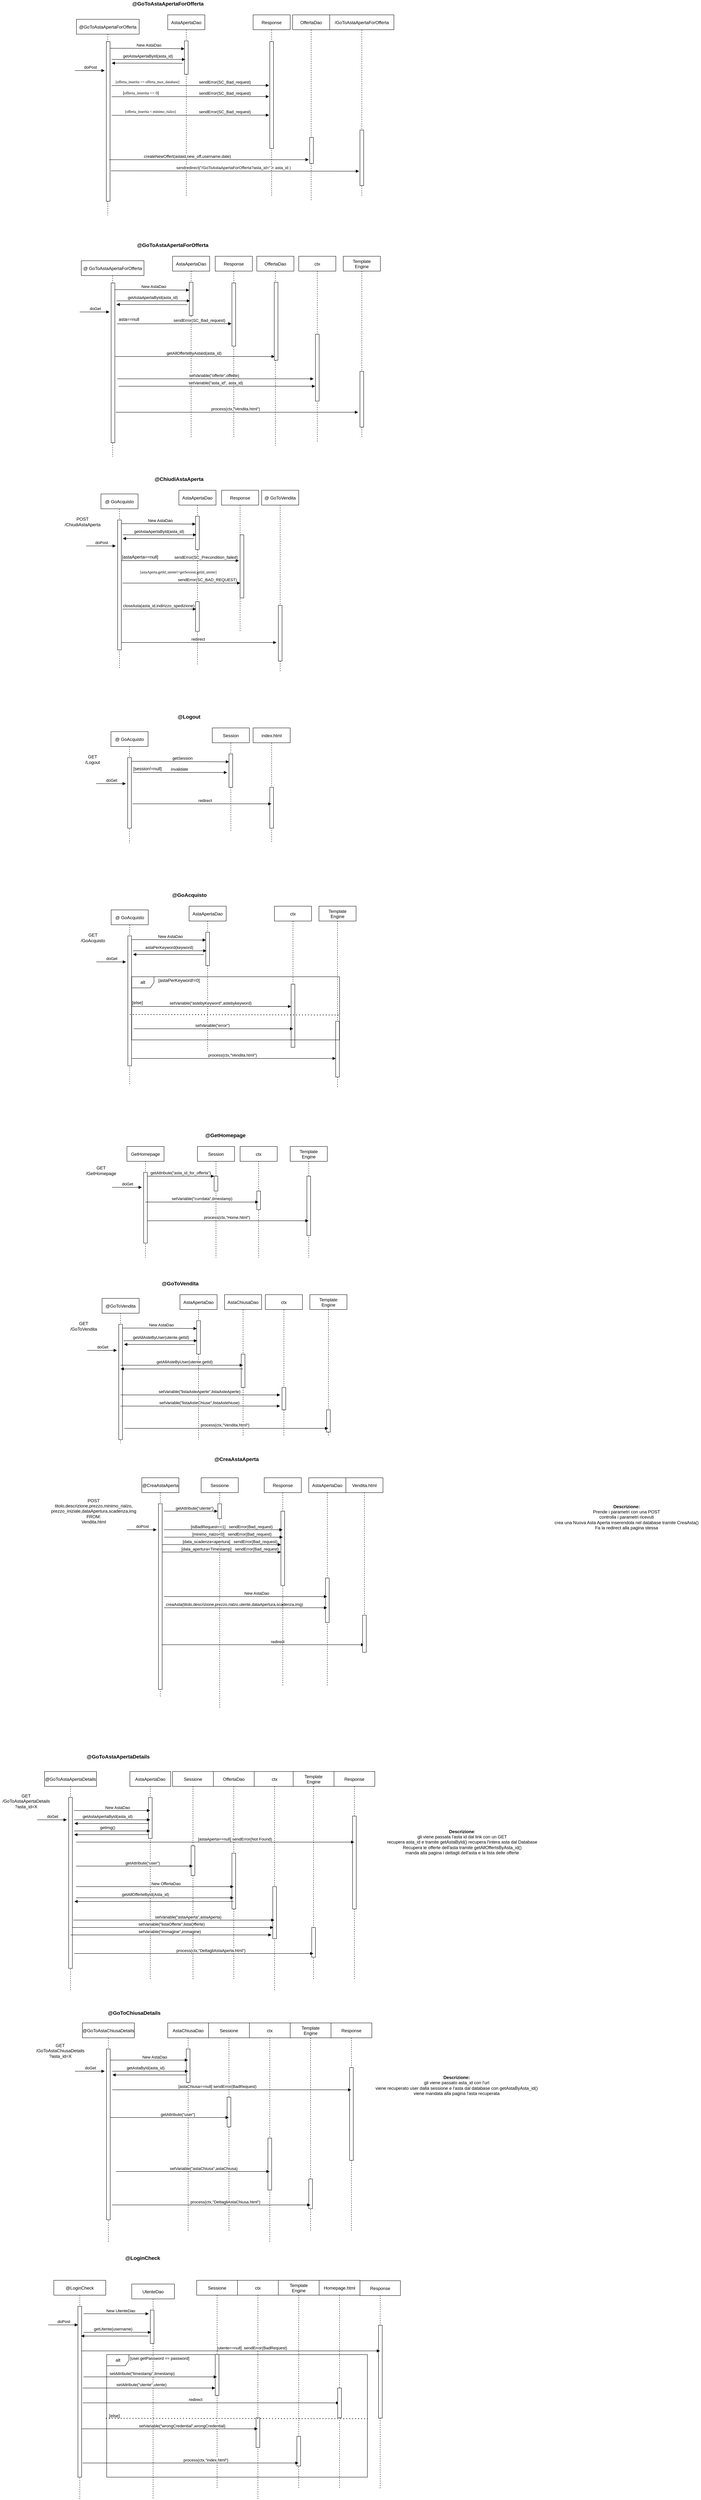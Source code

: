 <mxfile version="14.8.2" type="device"><diagram id="lNuozWOkejgxZxy6kibq" name="Page-1"><mxGraphModel dx="2253" dy="4263" grid="1" gridSize="10" guides="1" tooltips="1" connect="1" arrows="1" fold="1" page="1" pageScale="1" pageWidth="827" pageHeight="1169" background="none" math="0" shadow="0"><root><mxCell id="0"/><mxCell id="1" parent="0"/><mxCell id="0y5YD7gdiubiF2gKJOWC-1" value="GetHomepage" style="shape=umlLifeline;perimeter=lifelinePerimeter;container=1;collapsible=0;recursiveResize=0;rounded=0;shadow=0;strokeWidth=1;" parent="1" vertex="1"><mxGeometry x="167" y="47" width="100" height="300" as="geometry"/></mxCell><mxCell id="0y5YD7gdiubiF2gKJOWC-2" value="" style="points=[];perimeter=orthogonalPerimeter;rounded=0;shadow=0;strokeWidth=1;" parent="0y5YD7gdiubiF2gKJOWC-1" vertex="1"><mxGeometry x="45" y="70" width="10" height="190" as="geometry"/></mxCell><mxCell id="0y5YD7gdiubiF2gKJOWC-3" value="Session" style="shape=umlLifeline;perimeter=lifelinePerimeter;container=1;collapsible=0;recursiveResize=0;rounded=0;shadow=0;strokeWidth=1;" parent="1" vertex="1"><mxGeometry x="357" y="47" width="100" height="300" as="geometry"/></mxCell><mxCell id="0y5YD7gdiubiF2gKJOWC-4" value="" style="points=[];perimeter=orthogonalPerimeter;rounded=0;shadow=0;strokeWidth=1;" parent="0y5YD7gdiubiF2gKJOWC-3" vertex="1"><mxGeometry x="45" y="80" width="10" height="40" as="geometry"/></mxCell><mxCell id="0y5YD7gdiubiF2gKJOWC-5" value="getAttribute(&quot;asta_id_for_offerta&quot;)" style="verticalAlign=bottom;endArrow=block;entryX=0;entryY=0;shadow=0;strokeWidth=1;" parent="1" source="0y5YD7gdiubiF2gKJOWC-2" target="0y5YD7gdiubiF2gKJOWC-4" edge="1"><mxGeometry relative="1" as="geometry"><mxPoint x="322" y="127" as="sourcePoint"/></mxGeometry></mxCell><mxCell id="0y5YD7gdiubiF2gKJOWC-6" value="" style="points=[];perimeter=orthogonalPerimeter;rounded=0;shadow=0;strokeWidth=1;" parent="1" vertex="1"><mxGeometry x="517" y="167" width="10" height="50" as="geometry"/></mxCell><mxCell id="0y5YD7gdiubiF2gKJOWC-7" value="ctx" style="shape=umlLifeline;perimeter=lifelinePerimeter;container=1;collapsible=0;recursiveResize=0;rounded=0;shadow=0;strokeWidth=1;" parent="1" vertex="1"><mxGeometry x="472" y="47" width="100" height="300" as="geometry"/></mxCell><mxCell id="0y5YD7gdiubiF2gKJOWC-8" value="" style="points=[];perimeter=orthogonalPerimeter;rounded=0;shadow=0;strokeWidth=1;" parent="0y5YD7gdiubiF2gKJOWC-7" vertex="1"><mxGeometry x="45" y="120" width="10" height="50" as="geometry"/></mxCell><mxCell id="0y5YD7gdiubiF2gKJOWC-9" value="" style="points=[];perimeter=orthogonalPerimeter;rounded=0;shadow=0;strokeWidth=1;" parent="1" vertex="1"><mxGeometry x="652" y="127" width="10" height="160" as="geometry"/></mxCell><mxCell id="0y5YD7gdiubiF2gKJOWC-10" value="Template&#10;Engine" style="shape=umlLifeline;perimeter=lifelinePerimeter;container=1;collapsible=0;recursiveResize=0;rounded=0;shadow=0;strokeWidth=1;" parent="1" vertex="1"><mxGeometry x="607" y="47" width="100" height="300" as="geometry"/></mxCell><mxCell id="0y5YD7gdiubiF2gKJOWC-11" value="" style="points=[];perimeter=orthogonalPerimeter;rounded=0;shadow=0;strokeWidth=1;" parent="0y5YD7gdiubiF2gKJOWC-10" vertex="1"><mxGeometry x="45" y="80" width="10" height="160" as="geometry"/></mxCell><mxCell id="0y5YD7gdiubiF2gKJOWC-12" value="setVariable(&quot;currdata&quot;,timestamp)" style="verticalAlign=bottom;endArrow=block;shadow=0;strokeWidth=1;" parent="1" target="0y5YD7gdiubiF2gKJOWC-7" edge="1"><mxGeometry relative="1" as="geometry"><mxPoint x="217" y="196.6" as="sourcePoint"/><mxPoint x="397" y="196.6" as="targetPoint"/><Array as="points"/></mxGeometry></mxCell><mxCell id="0y5YD7gdiubiF2gKJOWC-13" value="process(ctx,&quot;Home.html&quot;)" style="verticalAlign=bottom;endArrow=block;shadow=0;strokeWidth=1;" parent="1" target="0y5YD7gdiubiF2gKJOWC-10" edge="1"><mxGeometry x="-0.011" relative="1" as="geometry"><mxPoint x="222.5" y="247" as="sourcePoint"/><mxPoint x="527" y="247" as="targetPoint"/><Array as="points"/><mxPoint as="offset"/></mxGeometry></mxCell><mxCell id="0y5YD7gdiubiF2gKJOWC-14" value="&lt;b&gt;&lt;font style=&quot;font-size: 14px&quot;&gt;@GetHomepage&lt;/font&gt;&lt;/b&gt;" style="text;html=1;align=center;verticalAlign=middle;resizable=0;points=[];autosize=1;" parent="1" vertex="1"><mxGeometry x="372" y="7" width="120" height="20" as="geometry"/></mxCell><mxCell id="0y5YD7gdiubiF2gKJOWC-15" value="&lt;font style=&quot;font-size: 14px&quot;&gt;&lt;b&gt;@GoToVendita&lt;/b&gt;&lt;/font&gt;" style="text;html=1;align=center;verticalAlign=middle;resizable=0;points=[];autosize=1;" parent="1" vertex="1"><mxGeometry x="255" y="406" width="110" height="20" as="geometry"/></mxCell><mxCell id="0y5YD7gdiubiF2gKJOWC-16" value="@GoToVendita" style="shape=umlLifeline;perimeter=lifelinePerimeter;container=1;collapsible=0;recursiveResize=0;rounded=0;shadow=0;strokeWidth=1;" parent="1" vertex="1"><mxGeometry x="100" y="456" width="100" height="390" as="geometry"/></mxCell><mxCell id="0y5YD7gdiubiF2gKJOWC-17" value="" style="points=[];perimeter=orthogonalPerimeter;rounded=0;shadow=0;strokeWidth=1;" parent="0y5YD7gdiubiF2gKJOWC-16" vertex="1"><mxGeometry x="45" y="70" width="10" height="310" as="geometry"/></mxCell><mxCell id="0y5YD7gdiubiF2gKJOWC-18" value="New AstaDao" style="verticalAlign=bottom;endArrow=block;shadow=0;strokeWidth=1;entryX=0.02;entryY=0.236;entryDx=0;entryDy=0;entryPerimeter=0;" parent="1" source="0y5YD7gdiubiF2gKJOWC-17" target="0y5YD7gdiubiF2gKJOWC-22" edge="1"><mxGeometry x="0.048" relative="1" as="geometry"><mxPoint x="255" y="536" as="sourcePoint"/><mxPoint x="260" y="536" as="targetPoint"/><Array as="points"><mxPoint x="210" y="536"/></Array><mxPoint as="offset"/></mxGeometry></mxCell><mxCell id="0y5YD7gdiubiF2gKJOWC-19" value="doGet" style="verticalAlign=bottom;endArrow=block;entryX=0;entryY=0;shadow=0;strokeWidth=1;" parent="1" edge="1"><mxGeometry x="0.056" relative="1" as="geometry"><mxPoint x="127" y="157" as="sourcePoint"/><mxPoint x="207" y="157" as="targetPoint"/><mxPoint as="offset"/></mxGeometry></mxCell><mxCell id="0y5YD7gdiubiF2gKJOWC-20" value="doPost" style="verticalAlign=bottom;endArrow=block;entryX=0;entryY=0;shadow=0;strokeWidth=1;" parent="1" edge="1"><mxGeometry x="0.056" relative="1" as="geometry"><mxPoint x="167" y="1079" as="sourcePoint"/><mxPoint x="247" y="1079" as="targetPoint"/><mxPoint as="offset"/></mxGeometry></mxCell><mxCell id="0y5YD7gdiubiF2gKJOWC-21" value="AstaApertaDao" style="shape=umlLifeline;perimeter=lifelinePerimeter;container=1;collapsible=0;recursiveResize=0;rounded=0;shadow=0;strokeWidth=1;" parent="1" vertex="1"><mxGeometry x="310" y="446" width="100" height="390" as="geometry"/></mxCell><mxCell id="0y5YD7gdiubiF2gKJOWC-22" value="" style="points=[];perimeter=orthogonalPerimeter;rounded=0;shadow=0;strokeWidth=1;" parent="0y5YD7gdiubiF2gKJOWC-21" vertex="1"><mxGeometry x="45" y="70" width="10" height="90" as="geometry"/></mxCell><mxCell id="0y5YD7gdiubiF2gKJOWC-25" value="AstaChiusaDao" style="shape=umlLifeline;perimeter=lifelinePerimeter;container=1;collapsible=0;recursiveResize=0;rounded=0;shadow=0;strokeWidth=1;" parent="1" vertex="1"><mxGeometry x="430" y="446" width="100" height="380" as="geometry"/></mxCell><mxCell id="0y5YD7gdiubiF2gKJOWC-26" value="" style="points=[];perimeter=orthogonalPerimeter;rounded=0;shadow=0;strokeWidth=1;" parent="0y5YD7gdiubiF2gKJOWC-25" vertex="1"><mxGeometry x="45" y="160" width="10" height="90" as="geometry"/></mxCell><mxCell id="0y5YD7gdiubiF2gKJOWC-27" value="getAllAsteByUser(utente.getId)" style="verticalAlign=bottom;endArrow=block;shadow=0;strokeWidth=1;exitX=1.18;exitY=0.206;exitDx=0;exitDy=0;exitPerimeter=0;" parent="1" target="0y5YD7gdiubiF2gKJOWC-25" edge="1"><mxGeometry x="0.048" relative="1" as="geometry"><mxPoint x="150.0" y="636.0" as="sourcePoint"/><mxPoint x="348.2" y="636.0" as="targetPoint"/><Array as="points"/><mxPoint as="offset"/></mxGeometry></mxCell><mxCell id="0y5YD7gdiubiF2gKJOWC-28" value="" style="verticalAlign=bottom;endArrow=block;shadow=0;strokeWidth=1;" parent="1" source="0y5YD7gdiubiF2gKJOWC-25" edge="1"><mxGeometry x="0.048" relative="1" as="geometry"><mxPoint x="341" y="646.39" as="sourcePoint"/><mxPoint x="150" y="646" as="targetPoint"/><Array as="points"><mxPoint x="230" y="646"/></Array><mxPoint as="offset"/></mxGeometry></mxCell><mxCell id="0y5YD7gdiubiF2gKJOWC-29" value="ctx" style="shape=umlLifeline;perimeter=lifelinePerimeter;container=1;collapsible=0;recursiveResize=0;rounded=0;shadow=0;strokeWidth=1;" parent="1" vertex="1"><mxGeometry x="540" y="446" width="100" height="380" as="geometry"/></mxCell><mxCell id="0y5YD7gdiubiF2gKJOWC-30" value="" style="points=[];perimeter=orthogonalPerimeter;rounded=0;shadow=0;strokeWidth=1;" parent="0y5YD7gdiubiF2gKJOWC-29" vertex="1"><mxGeometry x="45" y="250" width="10" height="60" as="geometry"/></mxCell><mxCell id="0y5YD7gdiubiF2gKJOWC-31" value="Template&#10;Engine" style="shape=umlLifeline;perimeter=lifelinePerimeter;container=1;collapsible=0;recursiveResize=0;rounded=0;shadow=0;strokeWidth=1;" parent="1" vertex="1"><mxGeometry x="660" y="446" width="100" height="380" as="geometry"/></mxCell><mxCell id="0y5YD7gdiubiF2gKJOWC-32" value="" style="points=[];perimeter=orthogonalPerimeter;rounded=0;shadow=0;strokeWidth=1;" parent="0y5YD7gdiubiF2gKJOWC-31" vertex="1"><mxGeometry x="45" y="310" width="10" height="60" as="geometry"/></mxCell><mxCell id="0y5YD7gdiubiF2gKJOWC-33" value="process(ctx,&quot;Vendita.html&quot;)" style="verticalAlign=bottom;endArrow=block;shadow=0;strokeWidth=1;" parent="1" target="0y5YD7gdiubiF2gKJOWC-31" edge="1"><mxGeometry x="-0.011" relative="1" as="geometry"><mxPoint x="160" y="806" as="sourcePoint"/><mxPoint x="580" y="806" as="targetPoint"/><Array as="points"/><mxPoint as="offset"/></mxGeometry></mxCell><mxCell id="0y5YD7gdiubiF2gKJOWC-34" value="setVariable(&quot;listaAsteAperte&quot;,listaAsteAperte)" style="verticalAlign=bottom;endArrow=block;shadow=0;strokeWidth=1;" parent="1" edge="1"><mxGeometry x="-0.011" relative="1" as="geometry"><mxPoint x="150.25" y="716" as="sourcePoint"/><mxPoint x="580" y="716" as="targetPoint"/><Array as="points"/><mxPoint as="offset"/></mxGeometry></mxCell><mxCell id="0y5YD7gdiubiF2gKJOWC-35" value="setVariable(&quot;listaAsteChiuse&quot;,listaAstehiuse)" style="verticalAlign=bottom;endArrow=block;shadow=0;strokeWidth=1;" parent="1" edge="1"><mxGeometry x="-0.011" relative="1" as="geometry"><mxPoint x="150" y="746" as="sourcePoint"/><mxPoint x="579.75" y="746" as="targetPoint"/><Array as="points"/><mxPoint as="offset"/></mxGeometry></mxCell><mxCell id="0y5YD7gdiubiF2gKJOWC-36" value="&lt;font style=&quot;font-size: 14px&quot;&gt;&lt;b&gt;@CreaAstaAperta&lt;/b&gt;&lt;/font&gt;" style="text;html=1;align=center;verticalAlign=middle;resizable=0;points=[];autosize=1;" parent="1" vertex="1"><mxGeometry x="397" y="879" width="130" height="20" as="geometry"/></mxCell><mxCell id="0y5YD7gdiubiF2gKJOWC-37" value="@CreaAstaAperta" style="shape=umlLifeline;perimeter=lifelinePerimeter;container=1;collapsible=0;recursiveResize=0;rounded=0;shadow=0;strokeWidth=1;" parent="1" vertex="1"><mxGeometry x="207" y="939" width="100" height="590" as="geometry"/></mxCell><mxCell id="0y5YD7gdiubiF2gKJOWC-38" value="" style="points=[];perimeter=orthogonalPerimeter;rounded=0;shadow=0;strokeWidth=1;" parent="0y5YD7gdiubiF2gKJOWC-37" vertex="1"><mxGeometry x="45" y="70" width="10" height="500" as="geometry"/></mxCell><mxCell id="0y5YD7gdiubiF2gKJOWC-39" value="doGet" style="verticalAlign=bottom;endArrow=block;entryX=0;entryY=0;shadow=0;strokeWidth=1;" parent="1" edge="1"><mxGeometry x="0.056" relative="1" as="geometry"><mxPoint x="60" y="596" as="sourcePoint"/><mxPoint x="140" y="596" as="targetPoint"/><mxPoint as="offset"/></mxGeometry></mxCell><mxCell id="0y5YD7gdiubiF2gKJOWC-40" value="Sessione" style="shape=umlLifeline;perimeter=lifelinePerimeter;container=1;collapsible=0;recursiveResize=0;rounded=0;shadow=0;strokeWidth=1;" parent="1" vertex="1"><mxGeometry x="367" y="939" width="100" height="620" as="geometry"/></mxCell><mxCell id="0y5YD7gdiubiF2gKJOWC-41" value="" style="points=[];perimeter=orthogonalPerimeter;rounded=0;shadow=0;strokeWidth=1;" parent="0y5YD7gdiubiF2gKJOWC-40" vertex="1"><mxGeometry x="45" y="70" width="10" height="40" as="geometry"/></mxCell><mxCell id="0y5YD7gdiubiF2gKJOWC-42" value="redirect" style="verticalAlign=bottom;endArrow=block;shadow=0;strokeWidth=1;" parent="0y5YD7gdiubiF2gKJOWC-40" target="0y5YD7gdiubiF2gKJOWC-48" edge="1"><mxGeometry x="0.143" y="-1" relative="1" as="geometry"><mxPoint x="-104.5" y="449.6" as="sourcePoint"/><mxPoint x="335" y="449.6" as="targetPoint"/><Array as="points"><mxPoint x="-49.5" y="449.6"/></Array><mxPoint as="offset"/></mxGeometry></mxCell><mxCell id="0y5YD7gdiubiF2gKJOWC-43" value="AstaApertaDao" style="shape=umlLifeline;perimeter=lifelinePerimeter;container=1;collapsible=0;recursiveResize=0;rounded=0;shadow=0;strokeWidth=1;" parent="1" vertex="1"><mxGeometry x="657" y="939" width="100" height="560" as="geometry"/></mxCell><mxCell id="0y5YD7gdiubiF2gKJOWC-44" value="" style="points=[];perimeter=orthogonalPerimeter;rounded=0;shadow=0;strokeWidth=1;" parent="0y5YD7gdiubiF2gKJOWC-43" vertex="1"><mxGeometry x="45" y="270" width="10" height="120" as="geometry"/></mxCell><mxCell id="0y5YD7gdiubiF2gKJOWC-45" value="New AstaDao" style="verticalAlign=bottom;endArrow=block;shadow=0;strokeWidth=1;" parent="1" target="0y5YD7gdiubiF2gKJOWC-43" edge="1"><mxGeometry x="0.138" relative="1" as="geometry"><mxPoint x="267" y="1259" as="sourcePoint"/><mxPoint x="527" y="1259" as="targetPoint"/><Array as="points"><mxPoint x="322" y="1259"/><mxPoint x="657" y="1259"/></Array><mxPoint as="offset"/></mxGeometry></mxCell><mxCell id="0y5YD7gdiubiF2gKJOWC-46" value="getAttribute(&quot;utente&quot;)" style="verticalAlign=bottom;endArrow=block;shadow=0;strokeWidth=1;" parent="1" edge="1"><mxGeometry x="0.143" y="-1" relative="1" as="geometry"><mxPoint x="267" y="1029" as="sourcePoint"/><mxPoint x="411.5" y="1029" as="targetPoint"/><Array as="points"/><mxPoint as="offset"/></mxGeometry></mxCell><mxCell id="0y5YD7gdiubiF2gKJOWC-47" value="creaAsta(titolo,descrizione,prezzo,rialzo,utente,dataApertura,scadenza,img)" style="verticalAlign=bottom;endArrow=block;shadow=0;strokeWidth=1;" parent="1" target="0y5YD7gdiubiF2gKJOWC-43" edge="1"><mxGeometry x="-0.135" relative="1" as="geometry"><mxPoint x="267" y="1289" as="sourcePoint"/><mxPoint x="527" y="1289" as="targetPoint"/><Array as="points"><mxPoint x="322" y="1289"/></Array><mxPoint as="offset"/></mxGeometry></mxCell><mxCell id="0y5YD7gdiubiF2gKJOWC-48" value="Vendita.html" style="shape=umlLifeline;perimeter=lifelinePerimeter;container=1;collapsible=0;recursiveResize=0;rounded=0;shadow=0;strokeWidth=1;" parent="1" vertex="1"><mxGeometry x="757" y="939" width="100" height="470" as="geometry"/></mxCell><mxCell id="0y5YD7gdiubiF2gKJOWC-49" value="" style="points=[];perimeter=orthogonalPerimeter;rounded=0;shadow=0;strokeWidth=1;" parent="0y5YD7gdiubiF2gKJOWC-48" vertex="1"><mxGeometry x="45" y="370" width="10" height="100" as="geometry"/></mxCell><mxCell id="0y5YD7gdiubiF2gKJOWC-50" value="&lt;b style=&quot;font-size: 14px&quot;&gt;@GoToAstaApertaDetails&amp;nbsp;&lt;/b&gt;" style="text;html=1;align=center;verticalAlign=middle;resizable=0;points=[];autosize=1;" parent="1" vertex="1"><mxGeometry x="50" y="1680" width="190" height="20" as="geometry"/></mxCell><mxCell id="0y5YD7gdiubiF2gKJOWC-51" value="@GoToAstaApertaDetails" style="shape=umlLifeline;perimeter=lifelinePerimeter;container=1;collapsible=0;recursiveResize=0;rounded=0;shadow=0;strokeWidth=1;" parent="1" vertex="1"><mxGeometry x="-55" y="1730" width="140" height="590" as="geometry"/></mxCell><mxCell id="0y5YD7gdiubiF2gKJOWC-52" value="" style="points=[];perimeter=orthogonalPerimeter;rounded=0;shadow=0;strokeWidth=1;" parent="0y5YD7gdiubiF2gKJOWC-51" vertex="1"><mxGeometry x="65" y="70" width="10" height="460" as="geometry"/></mxCell><mxCell id="0y5YD7gdiubiF2gKJOWC-53" value="doGet" style="verticalAlign=bottom;endArrow=block;entryX=0;entryY=0;shadow=0;strokeWidth=1;" parent="1" edge="1"><mxGeometry x="0.056" relative="1" as="geometry"><mxPoint x="-75" y="1860" as="sourcePoint"/><mxPoint x="5" y="1860" as="targetPoint"/><mxPoint as="offset"/></mxGeometry></mxCell><mxCell id="0y5YD7gdiubiF2gKJOWC-54" value="GET&lt;br&gt;/GoToAstaApertaDetails&lt;br&gt;?asta_id=X" style="text;html=1;align=center;verticalAlign=middle;resizable=0;points=[];autosize=1;" parent="1" vertex="1"><mxGeometry x="-175" y="1785" width="140" height="50" as="geometry"/></mxCell><mxCell id="0y5YD7gdiubiF2gKJOWC-55" value="AstaApertaDao" style="shape=umlLifeline;perimeter=lifelinePerimeter;container=1;collapsible=0;recursiveResize=0;rounded=0;shadow=0;strokeWidth=1;" parent="1" vertex="1"><mxGeometry x="175" y="1730" width="110" height="560" as="geometry"/></mxCell><mxCell id="0y5YD7gdiubiF2gKJOWC-56" value="" style="points=[];perimeter=orthogonalPerimeter;rounded=0;shadow=0;strokeWidth=1;" parent="0y5YD7gdiubiF2gKJOWC-55" vertex="1"><mxGeometry x="50" y="70" width="10" height="110" as="geometry"/></mxCell><mxCell id="0y5YD7gdiubiF2gKJOWC-57" value="Sessione" style="shape=umlLifeline;perimeter=lifelinePerimeter;container=1;collapsible=0;recursiveResize=0;rounded=0;shadow=0;strokeWidth=1;" parent="1" vertex="1"><mxGeometry x="290" y="1730" width="110" height="560" as="geometry"/></mxCell><mxCell id="0y5YD7gdiubiF2gKJOWC-58" value="" style="points=[];perimeter=orthogonalPerimeter;rounded=0;shadow=0;strokeWidth=1;" parent="0y5YD7gdiubiF2gKJOWC-57" vertex="1"><mxGeometry x="50" y="200" width="10" height="80" as="geometry"/></mxCell><mxCell id="0y5YD7gdiubiF2gKJOWC-59" value="ctx" style="shape=umlLifeline;perimeter=lifelinePerimeter;container=1;collapsible=0;recursiveResize=0;rounded=0;shadow=0;strokeWidth=1;" parent="1" vertex="1"><mxGeometry x="510" y="1730" width="110" height="590" as="geometry"/></mxCell><mxCell id="0y5YD7gdiubiF2gKJOWC-60" value="" style="points=[];perimeter=orthogonalPerimeter;rounded=0;shadow=0;strokeWidth=1;" parent="0y5YD7gdiubiF2gKJOWC-59" vertex="1"><mxGeometry x="50" y="310" width="10" height="140" as="geometry"/></mxCell><mxCell id="0y5YD7gdiubiF2gKJOWC-61" value="Template&#10;Engine" style="shape=umlLifeline;perimeter=lifelinePerimeter;container=1;collapsible=0;recursiveResize=0;rounded=0;shadow=0;strokeWidth=1;" parent="1" vertex="1"><mxGeometry x="615" y="1730" width="110" height="560" as="geometry"/></mxCell><mxCell id="0y5YD7gdiubiF2gKJOWC-62" value="" style="points=[];perimeter=orthogonalPerimeter;rounded=0;shadow=0;strokeWidth=1;" parent="0y5YD7gdiubiF2gKJOWC-61" vertex="1"><mxGeometry x="50" y="420" width="10" height="80" as="geometry"/></mxCell><mxCell id="0y5YD7gdiubiF2gKJOWC-63" value="New AstaDao" style="verticalAlign=bottom;endArrow=block;shadow=0;strokeWidth=1;" parent="1" target="0y5YD7gdiubiF2gKJOWC-55" edge="1"><mxGeometry x="0.143" y="-1" relative="1" as="geometry"><mxPoint x="25" y="1835" as="sourcePoint"/><mxPoint x="165" y="1835" as="targetPoint"/><Array as="points"/><mxPoint as="offset"/></mxGeometry></mxCell><mxCell id="0y5YD7gdiubiF2gKJOWC-64" value="getAstaApertaById(asta_id)" style="verticalAlign=bottom;endArrow=block;shadow=0;strokeWidth=1;" parent="1" target="0y5YD7gdiubiF2gKJOWC-55" edge="1"><mxGeometry x="-0.12" relative="1" as="geometry"><mxPoint x="25" y="1860" as="sourcePoint"/><mxPoint x="165" y="1860" as="targetPoint"/><Array as="points"/><mxPoint as="offset"/></mxGeometry></mxCell><mxCell id="0y5YD7gdiubiF2gKJOWC-65" value="" style="verticalAlign=bottom;endArrow=block;shadow=0;strokeWidth=1;" parent="1" edge="1"><mxGeometry x="0.048" relative="1" as="geometry"><mxPoint x="225" y="1870" as="sourcePoint"/><mxPoint x="25.5" y="1870" as="targetPoint"/><Array as="points"><mxPoint x="105.5" y="1870"/></Array><mxPoint as="offset"/></mxGeometry></mxCell><mxCell id="0y5YD7gdiubiF2gKJOWC-66" value="getAttribute(&quot;user&quot;)" style="verticalAlign=bottom;endArrow=block;shadow=0;strokeWidth=1;" parent="1" target="0y5YD7gdiubiF2gKJOWC-57" edge="1"><mxGeometry x="0.143" y="-1" relative="1" as="geometry"><mxPoint x="30" y="1984.6" as="sourcePoint"/><mxPoint x="234.5" y="1984.6" as="targetPoint"/><Array as="points"/><mxPoint as="offset"/></mxGeometry></mxCell><mxCell id="0y5YD7gdiubiF2gKJOWC-67" value="OffertaDao" style="shape=umlLifeline;perimeter=lifelinePerimeter;container=1;collapsible=0;recursiveResize=0;rounded=0;shadow=0;strokeWidth=1;" parent="1" vertex="1"><mxGeometry x="400" y="1730" width="110" height="560" as="geometry"/></mxCell><mxCell id="0y5YD7gdiubiF2gKJOWC-68" value="" style="points=[];perimeter=orthogonalPerimeter;rounded=0;shadow=0;strokeWidth=1;" parent="0y5YD7gdiubiF2gKJOWC-67" vertex="1"><mxGeometry x="50" y="220" width="10" height="150" as="geometry"/></mxCell><mxCell id="0y5YD7gdiubiF2gKJOWC-69" value="New OffertaDao" style="verticalAlign=bottom;endArrow=block;shadow=0;strokeWidth=1;" parent="1" target="0y5YD7gdiubiF2gKJOWC-67" edge="1"><mxGeometry x="0.143" y="-1" relative="1" as="geometry"><mxPoint x="30" y="2040" as="sourcePoint"/><mxPoint x="234.5" y="2040" as="targetPoint"/><Array as="points"/><mxPoint as="offset"/></mxGeometry></mxCell><mxCell id="0y5YD7gdiubiF2gKJOWC-70" value="getAllOfferteById(Asta_id)" style="verticalAlign=bottom;endArrow=block;shadow=0;strokeWidth=1;" parent="1" target="0y5YD7gdiubiF2gKJOWC-67" edge="1"><mxGeometry x="-0.12" relative="1" as="geometry"><mxPoint x="30" y="2070" as="sourcePoint"/><mxPoint x="234.5" y="2070" as="targetPoint"/><Array as="points"/><mxPoint as="offset"/></mxGeometry></mxCell><mxCell id="0y5YD7gdiubiF2gKJOWC-71" value="" style="verticalAlign=bottom;endArrow=block;shadow=0;strokeWidth=1;" parent="1" source="0y5YD7gdiubiF2gKJOWC-67" edge="1"><mxGeometry x="0.048" relative="1" as="geometry"><mxPoint x="225" y="2080" as="sourcePoint"/><mxPoint x="25.5" y="2080" as="targetPoint"/><Array as="points"><mxPoint x="105.5" y="2080"/></Array><mxPoint as="offset"/></mxGeometry></mxCell><mxCell id="0y5YD7gdiubiF2gKJOWC-72" value="setVariable(&quot;astaAperta&quot;,astaAperta)" style="verticalAlign=bottom;endArrow=block;shadow=0;strokeWidth=1;" parent="1" target="0y5YD7gdiubiF2gKJOWC-59" edge="1"><mxGeometry x="0.143" y="-1" relative="1" as="geometry"><mxPoint x="22.75" y="2130" as="sourcePoint"/><mxPoint x="447.25" y="2130" as="targetPoint"/><Array as="points"/><mxPoint as="offset"/></mxGeometry></mxCell><mxCell id="0y5YD7gdiubiF2gKJOWC-73" value="setVariable(&quot;listaOfferte&quot;,listaOfferte)" style="verticalAlign=bottom;endArrow=block;shadow=0;strokeWidth=1;" parent="1" edge="1"><mxGeometry x="-0.013" relative="1" as="geometry"><mxPoint x="20" y="2150" as="sourcePoint"/><mxPoint x="561.75" y="2150" as="targetPoint"/><Array as="points"/><mxPoint as="offset"/></mxGeometry></mxCell><mxCell id="0y5YD7gdiubiF2gKJOWC-74" value="getImg()" style="verticalAlign=bottom;endArrow=block;shadow=0;strokeWidth=1;" parent="1" edge="1"><mxGeometry x="-0.12" relative="1" as="geometry"><mxPoint x="25" y="1890" as="sourcePoint"/><mxPoint x="229.5" y="1890" as="targetPoint"/><Array as="points"/><mxPoint as="offset"/></mxGeometry></mxCell><mxCell id="0y5YD7gdiubiF2gKJOWC-75" value="" style="verticalAlign=bottom;endArrow=block;shadow=0;strokeWidth=1;" parent="1" edge="1"><mxGeometry x="0.048" relative="1" as="geometry"><mxPoint x="224.5" y="1900" as="sourcePoint"/><mxPoint x="25" y="1900" as="targetPoint"/><Array as="points"><mxPoint x="105" y="1900"/></Array><mxPoint as="offset"/></mxGeometry></mxCell><mxCell id="0y5YD7gdiubiF2gKJOWC-76" value="setVariable(&quot;immagine&quot;,immagine)" style="verticalAlign=bottom;endArrow=block;shadow=0;strokeWidth=1;" parent="1" edge="1"><mxGeometry x="-0.013" relative="1" as="geometry"><mxPoint x="15" y="2170" as="sourcePoint"/><mxPoint x="556.75" y="2170" as="targetPoint"/><Array as="points"/><mxPoint as="offset"/></mxGeometry></mxCell><mxCell id="0y5YD7gdiubiF2gKJOWC-77" value="process(ctx,&quot;DettagliAstaAperta.html&quot;)" style="verticalAlign=bottom;endArrow=block;shadow=0;strokeWidth=1;" parent="1" target="0y5YD7gdiubiF2gKJOWC-61" edge="1"><mxGeometry x="0.143" y="-1" relative="1" as="geometry"><mxPoint x="25" y="2220" as="sourcePoint"/><mxPoint x="566.75" y="2220" as="targetPoint"/><Array as="points"/><mxPoint as="offset"/></mxGeometry></mxCell><mxCell id="0y5YD7gdiubiF2gKJOWC-78" value="POST&lt;br&gt;titolo,descrizione,prezzo,minimo_rialzo,&lt;br&gt;prezzo_iniziale,dataApertura,scadenza,img&lt;br&gt;FROM:&lt;br&gt;Vendita.html" style="text;html=1;align=center;verticalAlign=middle;resizable=0;points=[];autosize=1;" parent="1" vertex="1"><mxGeometry x="-43" y="989" width="240" height="80" as="geometry"/></mxCell><mxCell id="0y5YD7gdiubiF2gKJOWC-79" value="GET&lt;br&gt;/GoToVendita" style="text;html=1;align=center;verticalAlign=middle;resizable=0;points=[];autosize=1;" parent="1" vertex="1"><mxGeometry x="5" y="516" width="90" height="30" as="geometry"/></mxCell><mxCell id="0y5YD7gdiubiF2gKJOWC-80" value="GET&lt;br&gt;/GetHomepage" style="text;html=1;align=center;verticalAlign=middle;resizable=0;points=[];autosize=1;" parent="1" vertex="1"><mxGeometry x="47" y="97" width="100" height="30" as="geometry"/></mxCell><mxCell id="0y5YD7gdiubiF2gKJOWC-81" value="&lt;b style=&quot;font-size: 14px&quot;&gt;@GoToChiusaDetails&amp;nbsp;&amp;nbsp;&lt;/b&gt;" style="text;html=1;align=center;verticalAlign=middle;resizable=0;points=[];autosize=1;" parent="1" vertex="1"><mxGeometry x="105" y="2370" width="170" height="20" as="geometry"/></mxCell><mxCell id="0y5YD7gdiubiF2gKJOWC-82" value="@GoToAstaChiusaDetails" style="shape=umlLifeline;perimeter=lifelinePerimeter;container=1;collapsible=0;recursiveResize=0;rounded=0;shadow=0;strokeWidth=1;" parent="1" vertex="1"><mxGeometry x="47" y="2407" width="140" height="590" as="geometry"/></mxCell><mxCell id="0y5YD7gdiubiF2gKJOWC-83" value="" style="points=[];perimeter=orthogonalPerimeter;rounded=0;shadow=0;strokeWidth=1;" parent="0y5YD7gdiubiF2gKJOWC-82" vertex="1"><mxGeometry x="65" y="70" width="10" height="460" as="geometry"/></mxCell><mxCell id="0y5YD7gdiubiF2gKJOWC-84" value="AstaChiusaDao" style="shape=umlLifeline;perimeter=lifelinePerimeter;container=1;collapsible=0;recursiveResize=0;rounded=0;shadow=0;strokeWidth=1;" parent="1" vertex="1"><mxGeometry x="277" y="2407" width="110" height="560" as="geometry"/></mxCell><mxCell id="0y5YD7gdiubiF2gKJOWC-85" value="" style="points=[];perimeter=orthogonalPerimeter;rounded=0;shadow=0;strokeWidth=1;" parent="0y5YD7gdiubiF2gKJOWC-84" vertex="1"><mxGeometry x="50" y="70" width="10" height="90" as="geometry"/></mxCell><mxCell id="0y5YD7gdiubiF2gKJOWC-86" value="doGet" style="verticalAlign=bottom;endArrow=block;entryX=0;entryY=0;shadow=0;strokeWidth=1;" parent="1" edge="1"><mxGeometry x="0.056" relative="1" as="geometry"><mxPoint x="27" y="2537" as="sourcePoint"/><mxPoint x="107" y="2537" as="targetPoint"/><mxPoint as="offset"/></mxGeometry></mxCell><mxCell id="0y5YD7gdiubiF2gKJOWC-87" value="New AstaDao" style="verticalAlign=bottom;endArrow=block;shadow=0;strokeWidth=1;" parent="1" target="0y5YD7gdiubiF2gKJOWC-84" edge="1"><mxGeometry x="0.143" y="-1" relative="1" as="geometry"><mxPoint x="122.5" y="2507" as="sourcePoint"/><mxPoint x="297" y="2507" as="targetPoint"/><Array as="points"/><mxPoint as="offset"/></mxGeometry></mxCell><mxCell id="0y5YD7gdiubiF2gKJOWC-88" value="Sessione" style="shape=umlLifeline;perimeter=lifelinePerimeter;container=1;collapsible=0;recursiveResize=0;rounded=0;shadow=0;strokeWidth=1;" parent="1" vertex="1"><mxGeometry x="387" y="2407" width="110" height="560" as="geometry"/></mxCell><mxCell id="0y5YD7gdiubiF2gKJOWC-89" value="" style="points=[];perimeter=orthogonalPerimeter;rounded=0;shadow=0;strokeWidth=1;" parent="0y5YD7gdiubiF2gKJOWC-88" vertex="1"><mxGeometry x="50" y="200" width="10" height="80" as="geometry"/></mxCell><mxCell id="0y5YD7gdiubiF2gKJOWC-90" value="getAttribute(&quot;user&quot;)" style="verticalAlign=bottom;endArrow=block;shadow=0;strokeWidth=1;" parent="1" target="0y5YD7gdiubiF2gKJOWC-88" edge="1"><mxGeometry x="0.143" y="-1" relative="1" as="geometry"><mxPoint x="122" y="2661.6" as="sourcePoint"/><mxPoint x="326.5" y="2661.6" as="targetPoint"/><Array as="points"/><mxPoint as="offset"/></mxGeometry></mxCell><mxCell id="0y5YD7gdiubiF2gKJOWC-91" value="getAstaById(asta_id)" style="verticalAlign=bottom;endArrow=block;shadow=0;strokeWidth=1;" parent="1" edge="1"><mxGeometry x="-0.12" relative="1" as="geometry"><mxPoint x="127.5" y="2537" as="sourcePoint"/><mxPoint x="332" y="2537" as="targetPoint"/><Array as="points"/><mxPoint as="offset"/></mxGeometry></mxCell><mxCell id="0y5YD7gdiubiF2gKJOWC-92" value="" style="verticalAlign=bottom;endArrow=block;shadow=0;strokeWidth=1;" parent="1" edge="1"><mxGeometry x="0.048" relative="1" as="geometry"><mxPoint x="327.5" y="2547" as="sourcePoint"/><mxPoint x="128" y="2547" as="targetPoint"/><Array as="points"><mxPoint x="208" y="2547"/></Array><mxPoint as="offset"/></mxGeometry></mxCell><mxCell id="0y5YD7gdiubiF2gKJOWC-93" value="ctx" style="shape=umlLifeline;perimeter=lifelinePerimeter;container=1;collapsible=0;recursiveResize=0;rounded=0;shadow=0;strokeWidth=1;" parent="1" vertex="1"><mxGeometry x="497" y="2407" width="110" height="590" as="geometry"/></mxCell><mxCell id="0y5YD7gdiubiF2gKJOWC-94" value="" style="points=[];perimeter=orthogonalPerimeter;rounded=0;shadow=0;strokeWidth=1;" parent="0y5YD7gdiubiF2gKJOWC-93" vertex="1"><mxGeometry x="50" y="310" width="10" height="140" as="geometry"/></mxCell><mxCell id="0y5YD7gdiubiF2gKJOWC-95" value="Template&#10;Engine" style="shape=umlLifeline;perimeter=lifelinePerimeter;container=1;collapsible=0;recursiveResize=0;rounded=0;shadow=0;strokeWidth=1;" parent="1" vertex="1"><mxGeometry x="607" y="2407" width="110" height="560" as="geometry"/></mxCell><mxCell id="0y5YD7gdiubiF2gKJOWC-96" value="" style="points=[];perimeter=orthogonalPerimeter;rounded=0;shadow=0;strokeWidth=1;" parent="0y5YD7gdiubiF2gKJOWC-95" vertex="1"><mxGeometry x="50" y="420" width="10" height="80" as="geometry"/></mxCell><mxCell id="0y5YD7gdiubiF2gKJOWC-97" value="setVariable(&quot;astaChiusa&quot;,astaChiusa)" style="verticalAlign=bottom;endArrow=block;shadow=0;strokeWidth=1;" parent="1" target="0y5YD7gdiubiF2gKJOWC-93" edge="1"><mxGeometry x="0.143" y="-1" relative="1" as="geometry"><mxPoint x="137" y="2807" as="sourcePoint"/><mxPoint x="501.5" y="2807" as="targetPoint"/><Array as="points"/><mxPoint as="offset"/></mxGeometry></mxCell><mxCell id="0y5YD7gdiubiF2gKJOWC-98" value="process(ctx,&quot;DettagliAstaChiusa.html&quot;)" style="verticalAlign=bottom;endArrow=block;shadow=0;strokeWidth=1;" parent="1" target="0y5YD7gdiubiF2gKJOWC-95" edge="1"><mxGeometry x="0.143" y="-1" relative="1" as="geometry"><mxPoint x="127" y="2897" as="sourcePoint"/><mxPoint x="621" y="2897" as="targetPoint"/><Array as="points"/><mxPoint as="offset"/></mxGeometry></mxCell><mxCell id="0y5YD7gdiubiF2gKJOWC-99" value="GET&lt;br&gt;/GoToAstaChiusaDetails&lt;br&gt;?asta_id=X" style="text;html=1;align=center;verticalAlign=middle;resizable=0;points=[];autosize=1;" parent="1" vertex="1"><mxGeometry x="-88" y="2457" width="150" height="50" as="geometry"/></mxCell><mxCell id="0y5YD7gdiubiF2gKJOWC-100" value="&lt;b style=&quot;font-size: 14px&quot;&gt;@LoginCheck&amp;nbsp; &amp;nbsp;&lt;/b&gt;" style="text;html=1;align=center;verticalAlign=middle;resizable=0;points=[];autosize=1;" parent="1" vertex="1"><mxGeometry x="155" y="3030" width="120" height="20" as="geometry"/></mxCell><mxCell id="0y5YD7gdiubiF2gKJOWC-101" value="@LoginCheck" style="shape=umlLifeline;perimeter=lifelinePerimeter;container=1;collapsible=0;recursiveResize=0;rounded=0;shadow=0;strokeWidth=1;" parent="1" vertex="1"><mxGeometry x="-30" y="3100" width="140" height="590" as="geometry"/></mxCell><mxCell id="0y5YD7gdiubiF2gKJOWC-102" value="" style="points=[];perimeter=orthogonalPerimeter;rounded=0;shadow=0;strokeWidth=1;" parent="0y5YD7gdiubiF2gKJOWC-101" vertex="1"><mxGeometry x="65" y="70" width="10" height="460" as="geometry"/></mxCell><mxCell id="0y5YD7gdiubiF2gKJOWC-103" value="doPost" style="verticalAlign=bottom;endArrow=block;entryX=0;entryY=0;shadow=0;strokeWidth=1;" parent="1" edge="1"><mxGeometry x="0.056" relative="1" as="geometry"><mxPoint x="-45" y="3220" as="sourcePoint"/><mxPoint x="35" y="3220" as="targetPoint"/><mxPoint as="offset"/></mxGeometry></mxCell><mxCell id="0y5YD7gdiubiF2gKJOWC-104" value="UtenteDao" style="shape=umlLifeline;perimeter=lifelinePerimeter;container=1;collapsible=0;recursiveResize=0;rounded=0;shadow=0;strokeWidth=1;" parent="1" vertex="1"><mxGeometry x="180" y="3110" width="115" height="580" as="geometry"/></mxCell><mxCell id="0y5YD7gdiubiF2gKJOWC-105" value="" style="points=[];perimeter=orthogonalPerimeter;rounded=0;shadow=0;strokeWidth=1;" parent="0y5YD7gdiubiF2gKJOWC-104" vertex="1"><mxGeometry x="50" y="70" width="10" height="90" as="geometry"/></mxCell><mxCell id="0y5YD7gdiubiF2gKJOWC-106" value="New UtenteDao" style="verticalAlign=bottom;endArrow=block;shadow=0;strokeWidth=1;entryX=-0.36;entryY=0.213;entryDx=0;entryDy=0;entryPerimeter=0;" parent="1" edge="1"><mxGeometry x="0.143" y="-1" relative="1" as="geometry"><mxPoint x="50" y="3190.05" as="sourcePoint"/><mxPoint x="225.9" y="3190" as="targetPoint"/><Array as="points"/><mxPoint as="offset"/></mxGeometry></mxCell><mxCell id="0y5YD7gdiubiF2gKJOWC-107" value="getUtente(username)" style="verticalAlign=bottom;endArrow=block;shadow=0;strokeWidth=1;" parent="1" edge="1"><mxGeometry x="-0.12" relative="1" as="geometry"><mxPoint x="50" y="3240" as="sourcePoint"/><mxPoint x="232.25" y="3240" as="targetPoint"/><Array as="points"/><mxPoint as="offset"/></mxGeometry></mxCell><mxCell id="0y5YD7gdiubiF2gKJOWC-108" value="" style="verticalAlign=bottom;endArrow=block;shadow=0;strokeWidth=1;" parent="1" edge="1"><mxGeometry x="0.048" relative="1" as="geometry"><mxPoint x="225" y="3250" as="sourcePoint"/><mxPoint x="43.25" y="3250" as="targetPoint"/><Array as="points"><mxPoint x="123.25" y="3250"/></Array><mxPoint as="offset"/></mxGeometry></mxCell><mxCell id="0y5YD7gdiubiF2gKJOWC-109" value="Sessione" style="shape=umlLifeline;perimeter=lifelinePerimeter;container=1;collapsible=0;recursiveResize=0;rounded=0;shadow=0;strokeWidth=1;" parent="1" vertex="1"><mxGeometry x="355" y="3100" width="110" height="560" as="geometry"/></mxCell><mxCell id="0y5YD7gdiubiF2gKJOWC-110" value="" style="points=[];perimeter=orthogonalPerimeter;rounded=0;shadow=0;strokeWidth=1;" parent="0y5YD7gdiubiF2gKJOWC-109" vertex="1"><mxGeometry x="50" y="200" width="10" height="110" as="geometry"/></mxCell><mxCell id="0y5YD7gdiubiF2gKJOWC-111" value="setAttribute(&quot;timestamp&quot;,timestamp)" style="verticalAlign=bottom;endArrow=block;shadow=0;strokeWidth=1;" parent="1" target="0y5YD7gdiubiF2gKJOWC-109" edge="1"><mxGeometry x="-0.12" relative="1" as="geometry"><mxPoint x="50" y="3360" as="sourcePoint"/><mxPoint x="232.25" y="3360" as="targetPoint"/><Array as="points"/><mxPoint as="offset"/></mxGeometry></mxCell><mxCell id="0y5YD7gdiubiF2gKJOWC-112" value=" setAttribute(&quot;utente&quot;,utente)" style="verticalAlign=bottom;endArrow=block;shadow=0;strokeWidth=1;" parent="1" edge="1"><mxGeometry x="-0.12" relative="1" as="geometry"><mxPoint x="47.75" y="3390" as="sourcePoint"/><mxPoint x="405" y="3390" as="targetPoint"/><Array as="points"/><mxPoint as="offset"/></mxGeometry></mxCell><mxCell id="0y5YD7gdiubiF2gKJOWC-113" value="ctx" style="shape=umlLifeline;perimeter=lifelinePerimeter;container=1;collapsible=0;recursiveResize=0;rounded=0;shadow=0;strokeWidth=1;" parent="1" vertex="1"><mxGeometry x="465" y="3100" width="110" height="590" as="geometry"/></mxCell><mxCell id="0y5YD7gdiubiF2gKJOWC-114" value="" style="points=[];perimeter=orthogonalPerimeter;rounded=0;shadow=0;strokeWidth=1;" parent="0y5YD7gdiubiF2gKJOWC-113" vertex="1"><mxGeometry x="50" y="370" width="10" height="80" as="geometry"/></mxCell><mxCell id="0y5YD7gdiubiF2gKJOWC-115" value="Template&#10;Engine" style="shape=umlLifeline;perimeter=lifelinePerimeter;container=1;collapsible=0;recursiveResize=0;rounded=0;shadow=0;strokeWidth=1;" parent="1" vertex="1"><mxGeometry x="575" y="3100" width="110" height="560" as="geometry"/></mxCell><mxCell id="0y5YD7gdiubiF2gKJOWC-116" value="" style="points=[];perimeter=orthogonalPerimeter;rounded=0;shadow=0;strokeWidth=1;" parent="0y5YD7gdiubiF2gKJOWC-115" vertex="1"><mxGeometry x="50" y="420" width="10" height="80" as="geometry"/></mxCell><mxCell id="0y5YD7gdiubiF2gKJOWC-117" value="setVariable(&quot;wrongCredential&quot;,wrongCredential)" style="verticalAlign=bottom;endArrow=block;shadow=0;strokeWidth=1;exitX=1;exitY=0.717;exitDx=0;exitDy=0;exitPerimeter=0;" parent="1" source="0y5YD7gdiubiF2gKJOWC-102" target="0y5YD7gdiubiF2gKJOWC-113" edge="1"><mxGeometry x="0.143" y="-1" relative="1" as="geometry"><mxPoint x="130" y="3500" as="sourcePoint"/><mxPoint x="494.5" y="3500" as="targetPoint"/><Array as="points"/><mxPoint as="offset"/></mxGeometry></mxCell><mxCell id="0y5YD7gdiubiF2gKJOWC-118" value="process(ctx,&quot;index.html&quot;)" style="verticalAlign=bottom;endArrow=block;shadow=0;strokeWidth=1;exitX=1.24;exitY=0.917;exitDx=0;exitDy=0;exitPerimeter=0;" parent="1" source="0y5YD7gdiubiF2gKJOWC-102" target="0y5YD7gdiubiF2gKJOWC-115" edge="1"><mxGeometry x="0.143" y="-1" relative="1" as="geometry"><mxPoint x="120" y="3590" as="sourcePoint"/><mxPoint x="614" y="3590" as="targetPoint"/><Array as="points"/><mxPoint as="offset"/></mxGeometry></mxCell><mxCell id="0y5YD7gdiubiF2gKJOWC-119" value="alt" style="shape=umlFrame;whiteSpace=wrap;html=1;" parent="1" vertex="1"><mxGeometry x="112.5" y="3300" width="702.5" height="330" as="geometry"/></mxCell><mxCell id="0y5YD7gdiubiF2gKJOWC-120" value="&lt;span style=&quot;font-size: 11px ; background-color: rgb(255 , 255 , 255)&quot;&gt;[user.getPassword == password]&lt;/span&gt;" style="text;html=1;align=center;verticalAlign=middle;resizable=0;points=[];autosize=1;" parent="1" vertex="1"><mxGeometry x="165" y="3300" width="180" height="20" as="geometry"/></mxCell><mxCell id="0y5YD7gdiubiF2gKJOWC-121" value="redirect" style="verticalAlign=bottom;endArrow=block;shadow=0;strokeWidth=1;" parent="1" target="0y5YD7gdiubiF2gKJOWC-122" edge="1"><mxGeometry x="-0.12" relative="1" as="geometry"><mxPoint x="47.75" y="3430" as="sourcePoint"/><mxPoint x="432.25" y="3430" as="targetPoint"/><Array as="points"/><mxPoint as="offset"/></mxGeometry></mxCell><mxCell id="0y5YD7gdiubiF2gKJOWC-122" value="Homepage.html" style="shape=umlLifeline;perimeter=lifelinePerimeter;container=1;collapsible=0;recursiveResize=0;rounded=0;shadow=0;strokeWidth=1;" parent="1" vertex="1"><mxGeometry x="685" y="3100" width="110" height="560" as="geometry"/></mxCell><mxCell id="0y5YD7gdiubiF2gKJOWC-123" value="" style="points=[];perimeter=orthogonalPerimeter;rounded=0;shadow=0;strokeWidth=1;" parent="0y5YD7gdiubiF2gKJOWC-122" vertex="1"><mxGeometry x="50" y="290" width="10" height="80" as="geometry"/></mxCell><mxCell id="0y5YD7gdiubiF2gKJOWC-124" value="" style="endArrow=none;dashed=1;html=1;dashPattern=1 3;strokeWidth=2;entryX=1.008;entryY=0.523;entryDx=0;entryDy=0;entryPerimeter=0;exitX=-0.003;exitY=0.52;exitDx=0;exitDy=0;exitPerimeter=0;" parent="1" source="0y5YD7gdiubiF2gKJOWC-119" target="0y5YD7gdiubiF2gKJOWC-119" edge="1"><mxGeometry width="50" height="50" relative="1" as="geometry"><mxPoint x="115" y="3855" as="sourcePoint"/><mxPoint x="315" y="3870" as="targetPoint"/></mxGeometry></mxCell><mxCell id="0y5YD7gdiubiF2gKJOWC-125" value="[else]" style="text;html=1;align=center;verticalAlign=middle;resizable=0;points=[];autosize=1;" parent="1" vertex="1"><mxGeometry x="112.5" y="3455" width="40" height="20" as="geometry"/></mxCell><mxCell id="0y5YD7gdiubiF2gKJOWC-126" value="Response" style="shape=umlLifeline;perimeter=lifelinePerimeter;container=1;collapsible=0;recursiveResize=0;rounded=0;shadow=0;strokeWidth=1;" parent="1" vertex="1"><mxGeometry x="795" y="3101" width="109" height="559" as="geometry"/></mxCell><mxCell id="0y5YD7gdiubiF2gKJOWC-127" value="" style="points=[];perimeter=orthogonalPerimeter;rounded=0;shadow=0;strokeWidth=1;" parent="0y5YD7gdiubiF2gKJOWC-126" vertex="1"><mxGeometry x="50" y="120" width="10" height="250" as="geometry"/></mxCell><mxCell id="0y5YD7gdiubiF2gKJOWC-128" value="[utente==null]  sendError(BadRequest)" style="verticalAlign=bottom;endArrow=block;shadow=0;strokeWidth=1;" parent="1" target="0y5YD7gdiubiF2gKJOWC-126" edge="1"><mxGeometry x="0.143" y="-1" relative="1" as="geometry"><mxPoint x="44.1" y="3290.05" as="sourcePoint"/><mxPoint x="220.0" y="3290" as="targetPoint"/><Array as="points"/><mxPoint as="offset"/></mxGeometry></mxCell><mxCell id="0y5YD7gdiubiF2gKJOWC-129" value="Response" style="shape=umlLifeline;perimeter=lifelinePerimeter;container=1;collapsible=0;recursiveResize=0;rounded=0;shadow=0;strokeWidth=1;" parent="1" vertex="1"><mxGeometry x="717" y="2407" width="110" height="560" as="geometry"/></mxCell><mxCell id="0y5YD7gdiubiF2gKJOWC-130" value="" style="points=[];perimeter=orthogonalPerimeter;rounded=0;shadow=0;strokeWidth=1;" parent="0y5YD7gdiubiF2gKJOWC-129" vertex="1"><mxGeometry x="50" y="120" width="10" height="250" as="geometry"/></mxCell><mxCell id="0y5YD7gdiubiF2gKJOWC-131" value="[astaChiusa==null] sendError(BadRequest)" style="verticalAlign=bottom;endArrow=block;shadow=0;strokeWidth=1;" parent="1" target="0y5YD7gdiubiF2gKJOWC-129" edge="1"><mxGeometry x="-0.12" relative="1" as="geometry"><mxPoint x="127.5" y="2587" as="sourcePoint"/><mxPoint x="332" y="2587" as="targetPoint"/><Array as="points"/><mxPoint as="offset"/></mxGeometry></mxCell><mxCell id="0y5YD7gdiubiF2gKJOWC-132" value="Response" style="shape=umlLifeline;perimeter=lifelinePerimeter;container=1;collapsible=0;recursiveResize=0;rounded=0;shadow=0;strokeWidth=1;" parent="1" vertex="1"><mxGeometry x="725" y="1730" width="110" height="560" as="geometry"/></mxCell><mxCell id="0y5YD7gdiubiF2gKJOWC-133" value="" style="points=[];perimeter=orthogonalPerimeter;rounded=0;shadow=0;strokeWidth=1;" parent="0y5YD7gdiubiF2gKJOWC-132" vertex="1"><mxGeometry x="50" y="120" width="10" height="250" as="geometry"/></mxCell><mxCell id="0y5YD7gdiubiF2gKJOWC-134" value="[astaAperta==null] sendError(Not Found)" style="verticalAlign=bottom;endArrow=block;shadow=0;strokeWidth=1;" parent="1" target="0y5YD7gdiubiF2gKJOWC-132" edge="1"><mxGeometry x="0.143" y="-1" relative="1" as="geometry"><mxPoint x="30.25" y="1920" as="sourcePoint"/><mxPoint x="234.75" y="1920" as="targetPoint"/><Array as="points"/><mxPoint as="offset"/></mxGeometry></mxCell><mxCell id="0y5YD7gdiubiF2gKJOWC-135" value="Response" style="shape=umlLifeline;perimeter=lifelinePerimeter;container=1;collapsible=0;recursiveResize=0;rounded=0;shadow=0;strokeWidth=1;" parent="1" vertex="1"><mxGeometry x="537" y="939" width="100" height="560" as="geometry"/></mxCell><mxCell id="0y5YD7gdiubiF2gKJOWC-136" value="" style="points=[];perimeter=orthogonalPerimeter;rounded=0;shadow=0;strokeWidth=1;" parent="0y5YD7gdiubiF2gKJOWC-135" vertex="1"><mxGeometry x="45" y="90" width="10" height="200" as="geometry"/></mxCell><mxCell id="0y5YD7gdiubiF2gKJOWC-137" value="[isBadRequest==1]   sendError(Bad_request)" style="verticalAlign=bottom;endArrow=block;shadow=0;strokeWidth=1;" parent="1" target="0y5YD7gdiubiF2gKJOWC-135" edge="1"><mxGeometry x="0.143" y="-1" relative="1" as="geometry"><mxPoint x="267" y="1079" as="sourcePoint"/><mxPoint x="411.5" y="1079" as="targetPoint"/><Array as="points"/><mxPoint as="offset"/></mxGeometry></mxCell><mxCell id="0y5YD7gdiubiF2gKJOWC-138" value="[minimo_rialzo&lt;0]   sendError(Bad_request)" style="verticalAlign=bottom;endArrow=block;shadow=0;strokeWidth=1;" parent="1" edge="1"><mxGeometry x="0.143" y="-1" relative="1" as="geometry"><mxPoint x="267.5" y="1099" as="sourcePoint"/><mxPoint x="587" y="1099" as="targetPoint"/><Array as="points"/><mxPoint as="offset"/></mxGeometry></mxCell><mxCell id="0y5YD7gdiubiF2gKJOWC-139" value="[data_scadenza&lt;apertura]   sendError(Bad_request)" style="verticalAlign=bottom;endArrow=block;shadow=0;strokeWidth=1;" parent="1" edge="1"><mxGeometry x="0.143" y="-1" relative="1" as="geometry"><mxPoint x="262.5" y="1119" as="sourcePoint"/><mxPoint x="582" y="1119" as="targetPoint"/><Array as="points"/><mxPoint as="offset"/></mxGeometry></mxCell><mxCell id="0y5YD7gdiubiF2gKJOWC-140" value="[data_apertura&lt;Timestamp]   sendError(Bad_request)" style="verticalAlign=bottom;endArrow=block;shadow=0;strokeWidth=1;" parent="1" edge="1"><mxGeometry x="0.143" y="-1" relative="1" as="geometry"><mxPoint x="262.5" y="1139" as="sourcePoint"/><mxPoint x="582" y="1139" as="targetPoint"/><Array as="points"/><mxPoint as="offset"/></mxGeometry></mxCell><mxCell id="0y5YD7gdiubiF2gKJOWC-141" value="&lt;b&gt;Descrizione:&lt;br&gt;&lt;/b&gt;Prende i parametri con una POST&lt;br&gt;controlla i parametri ricevuti&lt;br&gt;crea una Nuova Asta Aperta inserendola nel database tramite CreaAsta()&lt;br&gt;Fa la redirect alla pagina stessa&lt;br&gt;" style="text;html=1;align=center;verticalAlign=middle;resizable=0;points=[];autosize=1;" parent="1" vertex="1"><mxGeometry x="1313" y="1005" width="400" height="80" as="geometry"/></mxCell><mxCell id="0y5YD7gdiubiF2gKJOWC-142" value="&lt;b&gt;Descrizione&lt;/b&gt;:&lt;br&gt;gli viene passata l'asta id dal link con un GET&lt;br&gt;recupera asta_id e tramite getAstaById() recupera l'intera asta dal Database&lt;br&gt;Recupera le offerte dell'asta tramite getAllOffertsByAsta_id()&lt;br&gt;manda alla pagina i dettagli dell'asta e la lista delle offerte" style="text;html=1;align=center;verticalAlign=middle;resizable=0;points=[];autosize=1;" parent="1" vertex="1"><mxGeometry x="860" y="1880" width="420" height="80" as="geometry"/></mxCell><mxCell id="0y5YD7gdiubiF2gKJOWC-143" value="&lt;b&gt;Descrizione:&lt;/b&gt;&lt;br&gt;gli viene passato asta_id con l'url&lt;br&gt;viene recuperato user dalla sessione e l'asta dal database con getAstaByAsta_id()&lt;br&gt;viene mandata alla pagina l'asta recuperata&lt;br&gt;" style="text;html=1;align=center;verticalAlign=middle;resizable=0;points=[];autosize=1;" parent="1" vertex="1"><mxGeometry x="830" y="2545" width="450" height="60" as="geometry"/></mxCell><mxCell id="mWsqoMttP4UBJkcxhxAD-17" value="&lt;font style=&quot;font-size: 14px&quot;&gt;&lt;b&gt;@GoAcquisto&lt;/b&gt;&lt;/font&gt;" style="text;html=1;align=center;verticalAlign=middle;resizable=0;points=[];autosize=1;" parent="1" vertex="1"><mxGeometry x="279.5" y="-640" width="110" height="20" as="geometry"/></mxCell><mxCell id="mWsqoMttP4UBJkcxhxAD-18" value="@ GoAcquisto" style="shape=umlLifeline;perimeter=lifelinePerimeter;container=1;collapsible=0;recursiveResize=0;rounded=0;shadow=0;strokeWidth=1;" parent="1" vertex="1"><mxGeometry x="124.5" y="-590" width="100" height="470" as="geometry"/></mxCell><mxCell id="mWsqoMttP4UBJkcxhxAD-19" value="" style="points=[];perimeter=orthogonalPerimeter;rounded=0;shadow=0;strokeWidth=1;" parent="mWsqoMttP4UBJkcxhxAD-18" vertex="1"><mxGeometry x="45" y="70" width="10" height="350" as="geometry"/></mxCell><mxCell id="mWsqoMttP4UBJkcxhxAD-20" value="New AstaDao" style="verticalAlign=bottom;endArrow=block;shadow=0;strokeWidth=1;entryX=0.02;entryY=0.236;entryDx=0;entryDy=0;entryPerimeter=0;" parent="1" source="mWsqoMttP4UBJkcxhxAD-19" target="mWsqoMttP4UBJkcxhxAD-22" edge="1"><mxGeometry x="0.048" relative="1" as="geometry"><mxPoint x="279.5" y="-510" as="sourcePoint"/><mxPoint x="284.5" y="-510" as="targetPoint"/><Array as="points"><mxPoint x="234.5" y="-510"/></Array><mxPoint as="offset"/></mxGeometry></mxCell><mxCell id="mWsqoMttP4UBJkcxhxAD-21" value="AstaApertaDao" style="shape=umlLifeline;perimeter=lifelinePerimeter;container=1;collapsible=0;recursiveResize=0;rounded=0;shadow=0;strokeWidth=1;" parent="1" vertex="1"><mxGeometry x="334.5" y="-600" width="100" height="390" as="geometry"/></mxCell><mxCell id="mWsqoMttP4UBJkcxhxAD-22" value="" style="points=[];perimeter=orthogonalPerimeter;rounded=0;shadow=0;strokeWidth=1;" parent="mWsqoMttP4UBJkcxhxAD-21" vertex="1"><mxGeometry x="45" y="70" width="10" height="90" as="geometry"/></mxCell><mxCell id="mWsqoMttP4UBJkcxhxAD-29" value="ctx" style="shape=umlLifeline;perimeter=lifelinePerimeter;container=1;collapsible=0;recursiveResize=0;rounded=0;shadow=0;strokeWidth=1;" parent="1" vertex="1"><mxGeometry x="564.5" y="-600" width="100" height="380" as="geometry"/></mxCell><mxCell id="mWsqoMttP4UBJkcxhxAD-30" value="" style="points=[];perimeter=orthogonalPerimeter;rounded=0;shadow=0;strokeWidth=1;" parent="mWsqoMttP4UBJkcxhxAD-29" vertex="1"><mxGeometry x="45" y="210" width="10" height="170" as="geometry"/></mxCell><mxCell id="mWsqoMttP4UBJkcxhxAD-31" value="Template&#10;Engine" style="shape=umlLifeline;perimeter=lifelinePerimeter;container=1;collapsible=0;recursiveResize=0;rounded=0;shadow=0;strokeWidth=1;" parent="1" vertex="1"><mxGeometry x="684.5" y="-600" width="100" height="490" as="geometry"/></mxCell><mxCell id="mWsqoMttP4UBJkcxhxAD-32" value="" style="points=[];perimeter=orthogonalPerimeter;rounded=0;shadow=0;strokeWidth=1;" parent="mWsqoMttP4UBJkcxhxAD-31" vertex="1"><mxGeometry x="45" y="310" width="10" height="150" as="geometry"/></mxCell><mxCell id="mWsqoMttP4UBJkcxhxAD-36" value="doGet" style="verticalAlign=bottom;endArrow=block;entryX=0;entryY=0;shadow=0;strokeWidth=1;" parent="1" edge="1"><mxGeometry x="0.056" relative="1" as="geometry"><mxPoint x="84.5" y="-450" as="sourcePoint"/><mxPoint x="164.5" y="-450" as="targetPoint"/><mxPoint as="offset"/></mxGeometry></mxCell><mxCell id="mWsqoMttP4UBJkcxhxAD-37" value="GET&lt;br&gt;/GoAcquisto" style="text;html=1;align=center;verticalAlign=middle;resizable=0;points=[];autosize=1;" parent="1" vertex="1"><mxGeometry x="34.5" y="-530" width="80" height="30" as="geometry"/></mxCell><mxCell id="mWsqoMttP4UBJkcxhxAD-40" value="astaPerKeyword(keyword)" style="verticalAlign=bottom;endArrow=block;shadow=0;strokeWidth=1;exitX=1.18;exitY=0.206;exitDx=0;exitDy=0;exitPerimeter=0;" parent="1" edge="1"><mxGeometry x="-0.009" relative="1" as="geometry"><mxPoint x="183.3" y="-480.0" as="sourcePoint"/><mxPoint x="381.5" y="-480.0" as="targetPoint"/><Array as="points"/><mxPoint as="offset"/></mxGeometry></mxCell><mxCell id="mWsqoMttP4UBJkcxhxAD-41" value="" style="verticalAlign=bottom;endArrow=block;shadow=0;strokeWidth=1;exitX=-0.4;exitY=0.671;exitDx=0;exitDy=0;exitPerimeter=0;" parent="1" edge="1"><mxGeometry x="0.048" relative="1" as="geometry"><mxPoint x="374.5" y="-469.61" as="sourcePoint"/><mxPoint x="183.5" y="-470" as="targetPoint"/><Array as="points"><mxPoint x="278.5" y="-470"/><mxPoint x="263.5" y="-470"/></Array><mxPoint as="offset"/></mxGeometry></mxCell><mxCell id="mWsqoMttP4UBJkcxhxAD-44" value="getAllAsteByUser(utente.getId)" style="verticalAlign=bottom;endArrow=block;shadow=0;strokeWidth=1;exitX=1.18;exitY=0.206;exitDx=0;exitDy=0;exitPerimeter=0;" parent="1" edge="1"><mxGeometry x="0.021" relative="1" as="geometry"><mxPoint x="157.9" y="570.0" as="sourcePoint"/><mxPoint x="356.1" y="570.0" as="targetPoint"/><Array as="points"/><mxPoint as="offset"/></mxGeometry></mxCell><mxCell id="mWsqoMttP4UBJkcxhxAD-45" value="" style="verticalAlign=bottom;endArrow=block;shadow=0;strokeWidth=1;exitX=-0.4;exitY=0.671;exitDx=0;exitDy=0;exitPerimeter=0;" parent="1" edge="1"><mxGeometry x="0.048" relative="1" as="geometry"><mxPoint x="350.5" y="580.39" as="sourcePoint"/><mxPoint x="159.5" y="580" as="targetPoint"/><Array as="points"><mxPoint x="239.5" y="580"/></Array><mxPoint as="offset"/></mxGeometry></mxCell><mxCell id="mWsqoMttP4UBJkcxhxAD-46" value="[astaPerKeyword!=0]" style="text;html=1;align=center;verticalAlign=middle;resizable=0;points=[];autosize=1;strokeColor=none;" parent="1" vertex="1"><mxGeometry x="242" y="-410" width="130" height="20" as="geometry"/></mxCell><mxCell id="mWsqoMttP4UBJkcxhxAD-47" value="process(ctx,&quot;Vendita.html&quot;)" style="verticalAlign=bottom;endArrow=block;shadow=0;strokeWidth=1;" parent="1" edge="1"><mxGeometry x="-0.011" relative="1" as="geometry"><mxPoint x="180.25" y="-190" as="sourcePoint"/><mxPoint x="729.75" y="-190" as="targetPoint"/><Array as="points"/><mxPoint as="offset"/></mxGeometry></mxCell><mxCell id="mWsqoMttP4UBJkcxhxAD-48" value="setVariable(&quot;error&quot;)" style="verticalAlign=bottom;endArrow=block;shadow=0;strokeWidth=1;" parent="1" edge="1"><mxGeometry x="-0.011" relative="1" as="geometry"><mxPoint x="185.25" y="-270" as="sourcePoint"/><mxPoint x="615" y="-270" as="targetPoint"/><Array as="points"/><mxPoint as="offset"/></mxGeometry></mxCell><mxCell id="mWsqoMttP4UBJkcxhxAD-49" value="setVariable(&quot;astebyKeyword&quot;,astebykeyword)" style="verticalAlign=bottom;endArrow=block;shadow=0;strokeWidth=1;" parent="1" edge="1"><mxGeometry x="-0.011" relative="1" as="geometry"><mxPoint x="180" y="-330" as="sourcePoint"/><mxPoint x="609.75" y="-330" as="targetPoint"/><Array as="points"/><mxPoint as="offset"/></mxGeometry></mxCell><mxCell id="mWsqoMttP4UBJkcxhxAD-50" value="alt" style="shape=umlFrame;whiteSpace=wrap;html=1;" parent="1" vertex="1"><mxGeometry x="180" y="-410" width="560" height="170" as="geometry"/></mxCell><mxCell id="mWsqoMttP4UBJkcxhxAD-51" value="" style="endArrow=none;dashed=1;html=1;dashPattern=1 3;strokeWidth=2;exitX=-0.003;exitY=0.52;exitDx=0;exitDy=0;exitPerimeter=0;" parent="1" edge="1"><mxGeometry width="50" height="50" relative="1" as="geometry"><mxPoint x="175.002" y="-308.4" as="sourcePoint"/><mxPoint x="740" y="-307" as="targetPoint"/></mxGeometry></mxCell><mxCell id="mWsqoMttP4UBJkcxhxAD-52" value="[else]" style="text;html=1;align=center;verticalAlign=middle;resizable=0;points=[];autosize=1;" parent="1" vertex="1"><mxGeometry x="175" y="-350" width="40" height="20" as="geometry"/></mxCell><mxCell id="mWsqoMttP4UBJkcxhxAD-53" value="&lt;font style=&quot;font-size: 14px&quot;&gt;&lt;b&gt;@Logout&lt;/b&gt;&lt;/font&gt;" style="text;html=1;align=center;verticalAlign=middle;resizable=0;points=[];autosize=1;" parent="1" vertex="1"><mxGeometry x="294" y="-1120" width="80" height="20" as="geometry"/></mxCell><mxCell id="mWsqoMttP4UBJkcxhxAD-54" value="@ GoAcquisto" style="shape=umlLifeline;perimeter=lifelinePerimeter;container=1;collapsible=0;recursiveResize=0;rounded=0;shadow=0;strokeWidth=1;" parent="1" vertex="1"><mxGeometry x="124" y="-1070" width="100" height="300" as="geometry"/></mxCell><mxCell id="mWsqoMttP4UBJkcxhxAD-55" value="" style="points=[];perimeter=orthogonalPerimeter;rounded=0;shadow=0;strokeWidth=1;" parent="mWsqoMttP4UBJkcxhxAD-54" vertex="1"><mxGeometry x="45" y="70" width="10" height="190" as="geometry"/></mxCell><mxCell id="mWsqoMttP4UBJkcxhxAD-56" value="getSession" style="verticalAlign=bottom;endArrow=block;shadow=0;strokeWidth=1;entryX=0.02;entryY=0.236;entryDx=0;entryDy=0;entryPerimeter=0;" parent="1" source="mWsqoMttP4UBJkcxhxAD-55" target="mWsqoMttP4UBJkcxhxAD-58" edge="1"><mxGeometry x="0.048" relative="1" as="geometry"><mxPoint x="279" y="-990" as="sourcePoint"/><mxPoint x="284" y="-990" as="targetPoint"/><Array as="points"><mxPoint x="234" y="-990"/></Array><mxPoint as="offset"/></mxGeometry></mxCell><mxCell id="mWsqoMttP4UBJkcxhxAD-57" value="Session" style="shape=umlLifeline;perimeter=lifelinePerimeter;container=1;collapsible=0;recursiveResize=0;rounded=0;shadow=0;strokeWidth=1;" parent="1" vertex="1"><mxGeometry x="397" y="-1080" width="100" height="280" as="geometry"/></mxCell><mxCell id="mWsqoMttP4UBJkcxhxAD-58" value="" style="points=[];perimeter=orthogonalPerimeter;rounded=0;shadow=0;strokeWidth=1;" parent="mWsqoMttP4UBJkcxhxAD-57" vertex="1"><mxGeometry x="45" y="70" width="10" height="90" as="geometry"/></mxCell><mxCell id="mWsqoMttP4UBJkcxhxAD-59" value="index.html" style="shape=umlLifeline;perimeter=lifelinePerimeter;container=1;collapsible=0;recursiveResize=0;rounded=0;shadow=0;strokeWidth=1;" parent="1" vertex="1"><mxGeometry x="507" y="-1080" width="100" height="310" as="geometry"/></mxCell><mxCell id="mWsqoMttP4UBJkcxhxAD-60" value="" style="points=[];perimeter=orthogonalPerimeter;rounded=0;shadow=0;strokeWidth=1;" parent="mWsqoMttP4UBJkcxhxAD-59" vertex="1"><mxGeometry x="45" y="160" width="10" height="110" as="geometry"/></mxCell><mxCell id="mWsqoMttP4UBJkcxhxAD-63" value="doGet" style="verticalAlign=bottom;endArrow=block;entryX=0;entryY=0;shadow=0;strokeWidth=1;" parent="1" edge="1"><mxGeometry x="0.056" relative="1" as="geometry"><mxPoint x="84" y="-930" as="sourcePoint"/><mxPoint x="164" y="-930" as="targetPoint"/><mxPoint as="offset"/></mxGeometry></mxCell><mxCell id="mWsqoMttP4UBJkcxhxAD-64" value="GET&lt;br&gt;/Logout" style="text;html=1;align=center;verticalAlign=middle;resizable=0;points=[];autosize=1;" parent="1" vertex="1"><mxGeometry x="44" y="-1010" width="60" height="30" as="geometry"/></mxCell><mxCell id="mWsqoMttP4UBJkcxhxAD-65" value="invalidate" style="verticalAlign=bottom;endArrow=block;shadow=0;strokeWidth=1;exitX=1.18;exitY=0.206;exitDx=0;exitDy=0;exitPerimeter=0;" parent="1" edge="1"><mxGeometry x="-0.009" relative="1" as="geometry"><mxPoint x="182.8" y="-960" as="sourcePoint"/><mxPoint x="437" y="-960" as="targetPoint"/><Array as="points"/><mxPoint as="offset"/></mxGeometry></mxCell><mxCell id="mWsqoMttP4UBJkcxhxAD-74" value="[session!=null]" style="text;html=1;align=center;verticalAlign=middle;resizable=0;points=[];autosize=1;strokeColor=none;" parent="1" vertex="1"><mxGeometry x="177" y="-980" width="90" height="20" as="geometry"/></mxCell><mxCell id="mWsqoMttP4UBJkcxhxAD-75" value="redirect" style="verticalAlign=bottom;endArrow=block;shadow=0;strokeWidth=1;" parent="1" target="mWsqoMttP4UBJkcxhxAD-59" edge="1"><mxGeometry x="0.048" relative="1" as="geometry"><mxPoint x="182" y="-875.62" as="sourcePoint"/><mxPoint x="445.2" y="-874.38" as="targetPoint"/><Array as="points"><mxPoint x="237" y="-875.62"/></Array><mxPoint as="offset"/></mxGeometry></mxCell><mxCell id="mWsqoMttP4UBJkcxhxAD-76" value="&lt;font style=&quot;font-size: 14px&quot;&gt;&lt;b&gt;@ChiudiAstaAperta&lt;/b&gt;&lt;/font&gt;" style="text;html=1;align=center;verticalAlign=middle;resizable=0;points=[];autosize=1;" parent="1" vertex="1"><mxGeometry x="232" y="-1760" width="150" height="20" as="geometry"/></mxCell><mxCell id="mWsqoMttP4UBJkcxhxAD-77" value="@ GoAcquisto" style="shape=umlLifeline;perimeter=lifelinePerimeter;container=1;collapsible=0;recursiveResize=0;rounded=0;shadow=0;strokeWidth=1;" parent="1" vertex="1"><mxGeometry x="97" y="-1710" width="100" height="470" as="geometry"/></mxCell><mxCell id="mWsqoMttP4UBJkcxhxAD-78" value="" style="points=[];perimeter=orthogonalPerimeter;rounded=0;shadow=0;strokeWidth=1;" parent="mWsqoMttP4UBJkcxhxAD-77" vertex="1"><mxGeometry x="45" y="70" width="10" height="350" as="geometry"/></mxCell><mxCell id="mWsqoMttP4UBJkcxhxAD-79" value="New AstaDao" style="verticalAlign=bottom;endArrow=block;shadow=0;strokeWidth=1;entryX=0.02;entryY=0.236;entryDx=0;entryDy=0;entryPerimeter=0;" parent="1" source="mWsqoMttP4UBJkcxhxAD-78" target="mWsqoMttP4UBJkcxhxAD-81" edge="1"><mxGeometry x="0.048" relative="1" as="geometry"><mxPoint x="252" y="-1630" as="sourcePoint"/><mxPoint x="257" y="-1630" as="targetPoint"/><Array as="points"><mxPoint x="207" y="-1630"/></Array><mxPoint as="offset"/></mxGeometry></mxCell><mxCell id="mWsqoMttP4UBJkcxhxAD-80" value="AstaApertaDao" style="shape=umlLifeline;perimeter=lifelinePerimeter;container=1;collapsible=0;recursiveResize=0;rounded=0;shadow=0;strokeWidth=1;" parent="1" vertex="1"><mxGeometry x="307" y="-1720" width="100" height="470" as="geometry"/></mxCell><mxCell id="mWsqoMttP4UBJkcxhxAD-81" value="" style="points=[];perimeter=orthogonalPerimeter;rounded=0;shadow=0;strokeWidth=1;" parent="mWsqoMttP4UBJkcxhxAD-80" vertex="1"><mxGeometry x="45" y="70" width="10" height="90" as="geometry"/></mxCell><mxCell id="mWsqoMttP4UBJkcxhxAD-84" value="@ GoToVendita" style="shape=umlLifeline;perimeter=lifelinePerimeter;container=1;collapsible=0;recursiveResize=0;rounded=0;shadow=0;strokeWidth=1;" parent="1" vertex="1"><mxGeometry x="530" y="-1720" width="100" height="490" as="geometry"/></mxCell><mxCell id="mWsqoMttP4UBJkcxhxAD-85" value="" style="points=[];perimeter=orthogonalPerimeter;rounded=0;shadow=0;strokeWidth=1;" parent="mWsqoMttP4UBJkcxhxAD-84" vertex="1"><mxGeometry x="45" y="310" width="10" height="150" as="geometry"/></mxCell><mxCell id="mWsqoMttP4UBJkcxhxAD-86" value="doPost" style="verticalAlign=bottom;endArrow=block;entryX=0;entryY=0;shadow=0;strokeWidth=1;" parent="1" edge="1"><mxGeometry x="0.056" relative="1" as="geometry"><mxPoint x="57" y="-1570" as="sourcePoint"/><mxPoint x="137" y="-1570" as="targetPoint"/><mxPoint as="offset"/></mxGeometry></mxCell><mxCell id="mWsqoMttP4UBJkcxhxAD-87" value="POST&lt;br&gt;/ChiudiAstaAperta" style="text;html=1;align=center;verticalAlign=middle;resizable=0;points=[];autosize=1;" parent="1" vertex="1"><mxGeometry x="-8" y="-1650" width="110" height="30" as="geometry"/></mxCell><mxCell id="mWsqoMttP4UBJkcxhxAD-88" value="getAstaApertaById(asta_id)" style="verticalAlign=bottom;endArrow=block;shadow=0;strokeWidth=1;exitX=1.18;exitY=0.206;exitDx=0;exitDy=0;exitPerimeter=0;" parent="1" edge="1"><mxGeometry x="-0.009" relative="1" as="geometry"><mxPoint x="155.8" y="-1600" as="sourcePoint"/><mxPoint x="354" y="-1600" as="targetPoint"/><Array as="points"/><mxPoint as="offset"/></mxGeometry></mxCell><mxCell id="mWsqoMttP4UBJkcxhxAD-89" value="" style="verticalAlign=bottom;endArrow=block;shadow=0;strokeWidth=1;exitX=-0.4;exitY=0.671;exitDx=0;exitDy=0;exitPerimeter=0;" parent="1" edge="1"><mxGeometry x="0.048" relative="1" as="geometry"><mxPoint x="347" y="-1589.61" as="sourcePoint"/><mxPoint x="156" y="-1590" as="targetPoint"/><Array as="points"><mxPoint x="251" y="-1590"/><mxPoint x="236" y="-1590"/></Array><mxPoint as="offset"/></mxGeometry></mxCell><mxCell id="mWsqoMttP4UBJkcxhxAD-91" value="redirect" style="verticalAlign=bottom;endArrow=block;shadow=0;strokeWidth=1;" parent="1" edge="1"><mxGeometry x="-0.011" relative="1" as="geometry"><mxPoint x="152.75" y="-1310" as="sourcePoint"/><mxPoint x="570" y="-1310" as="targetPoint"/><Array as="points"/><mxPoint as="offset"/></mxGeometry></mxCell><mxCell id="mWsqoMttP4UBJkcxhxAD-97" value="Response" style="shape=umlLifeline;perimeter=lifelinePerimeter;container=1;collapsible=0;recursiveResize=0;rounded=0;shadow=0;strokeWidth=1;" parent="1" vertex="1"><mxGeometry x="422" y="-1720" width="100" height="380" as="geometry"/></mxCell><mxCell id="mWsqoMttP4UBJkcxhxAD-98" value="" style="points=[];perimeter=orthogonalPerimeter;rounded=0;shadow=0;strokeWidth=1;" parent="mWsqoMttP4UBJkcxhxAD-97" vertex="1"><mxGeometry x="50" y="120" width="10" height="170" as="geometry"/></mxCell><mxCell id="mWsqoMttP4UBJkcxhxAD-99" value="sendError(SC_Precondition_failed)" style="verticalAlign=bottom;endArrow=block;shadow=0;strokeWidth=1;" parent="1" edge="1"><mxGeometry x="0.441" relative="1" as="geometry"><mxPoint x="151.25" y="-1530.5" as="sourcePoint"/><mxPoint x="468.75" y="-1530.5" as="targetPoint"/><Array as="points"/><mxPoint as="offset"/></mxGeometry></mxCell><mxCell id="mWsqoMttP4UBJkcxhxAD-100" value="[astaAperta==null]" style="text;html=1;align=center;verticalAlign=middle;resizable=0;points=[];autosize=1;strokeColor=none;" parent="1" vertex="1"><mxGeometry x="147" y="-1550" width="110" height="20" as="geometry"/></mxCell><mxCell id="mWsqoMttP4UBJkcxhxAD-101" value="&lt;p class=&quot;p1&quot; style=&quot;margin: 0px ; font-stretch: normal ; line-height: normal ; font-family: &amp;#34;menlo&amp;#34;&quot;&gt;&lt;font style=&quot;font-size: 10px&quot;&gt;[astaAperta.getId_utente!=getSession.getId_utente]&lt;/font&gt;&lt;/p&gt;" style="text;html=1;align=center;verticalAlign=middle;resizable=0;points=[];autosize=1;strokeColor=none;" parent="1" vertex="1"><mxGeometry x="145" y="-1510" width="320" height="20" as="geometry"/></mxCell><mxCell id="mWsqoMttP4UBJkcxhxAD-103" value="sendError(SC_BAD_REQUEST)" style="verticalAlign=bottom;endArrow=block;shadow=0;strokeWidth=1;" parent="1" edge="1"><mxGeometry x="0.441" relative="1" as="geometry"><mxPoint x="155" y="-1470" as="sourcePoint"/><mxPoint x="472.5" y="-1470" as="targetPoint"/><Array as="points"/><mxPoint as="offset"/></mxGeometry></mxCell><mxCell id="mWsqoMttP4UBJkcxhxAD-83" value="" style="points=[];perimeter=orthogonalPerimeter;rounded=0;shadow=0;strokeWidth=1;" parent="1" vertex="1"><mxGeometry x="352" y="-1420" width="10" height="80" as="geometry"/></mxCell><mxCell id="mWsqoMttP4UBJkcxhxAD-105" value="closeAsta(asta_id,indirizzo_spedizione)" style="verticalAlign=bottom;endArrow=block;shadow=0;strokeWidth=1;exitX=1.18;exitY=0.206;exitDx=0;exitDy=0;exitPerimeter=0;" parent="1" edge="1"><mxGeometry x="-0.009" relative="1" as="geometry"><mxPoint x="155.0" y="-1400" as="sourcePoint"/><mxPoint x="353.2" y="-1400" as="targetPoint"/><Array as="points"/><mxPoint as="offset"/></mxGeometry></mxCell><mxCell id="mWsqoMttP4UBJkcxhxAD-106" value="&lt;font style=&quot;font-size: 14px&quot;&gt;&lt;b&gt;@GoToAstaApertaForOfferta&lt;/b&gt;&lt;/font&gt;" style="text;html=1;align=center;verticalAlign=middle;resizable=0;points=[];autosize=1;" parent="1" vertex="1"><mxGeometry x="185" y="-2390" width="210" height="20" as="geometry"/></mxCell><mxCell id="mWsqoMttP4UBJkcxhxAD-107" value="@ GoToAstaApertaForOfferta" style="shape=umlLifeline;perimeter=lifelinePerimeter;container=1;collapsible=0;recursiveResize=0;rounded=0;shadow=0;strokeWidth=1;" parent="1" vertex="1"><mxGeometry x="44" y="-2338" width="169" height="528" as="geometry"/></mxCell><mxCell id="mWsqoMttP4UBJkcxhxAD-108" value="" style="points=[];perimeter=orthogonalPerimeter;rounded=0;shadow=0;strokeWidth=1;" parent="mWsqoMttP4UBJkcxhxAD-107" vertex="1"><mxGeometry x="80.5" y="60" width="10" height="430" as="geometry"/></mxCell><mxCell id="mWsqoMttP4UBJkcxhxAD-109" value="New AstaDao" style="verticalAlign=bottom;endArrow=block;shadow=0;strokeWidth=1;entryX=0.02;entryY=0.236;entryDx=0;entryDy=0;entryPerimeter=0;" parent="1" source="mWsqoMttP4UBJkcxhxAD-108" target="mWsqoMttP4UBJkcxhxAD-111" edge="1"><mxGeometry x="0.048" relative="1" as="geometry"><mxPoint x="235" y="-2260" as="sourcePoint"/><mxPoint x="240" y="-2260" as="targetPoint"/><Array as="points"><mxPoint x="190" y="-2260"/></Array><mxPoint as="offset"/></mxGeometry></mxCell><mxCell id="mWsqoMttP4UBJkcxhxAD-110" value="AstaApertaDao" style="shape=umlLifeline;perimeter=lifelinePerimeter;container=1;collapsible=0;recursiveResize=0;rounded=0;shadow=0;strokeWidth=1;" parent="1" vertex="1"><mxGeometry x="290" y="-2350" width="100" height="490" as="geometry"/></mxCell><mxCell id="mWsqoMttP4UBJkcxhxAD-111" value="" style="points=[];perimeter=orthogonalPerimeter;rounded=0;shadow=0;strokeWidth=1;" parent="mWsqoMttP4UBJkcxhxAD-110" vertex="1"><mxGeometry x="45" y="70" width="10" height="90" as="geometry"/></mxCell><mxCell id="mWsqoMttP4UBJkcxhxAD-112" value="ctx" style="shape=umlLifeline;perimeter=lifelinePerimeter;container=1;collapsible=0;recursiveResize=0;rounded=0;shadow=0;strokeWidth=1;" parent="1" vertex="1"><mxGeometry x="630" y="-2350" width="100" height="500" as="geometry"/></mxCell><mxCell id="mWsqoMttP4UBJkcxhxAD-113" value="" style="points=[];perimeter=orthogonalPerimeter;rounded=0;shadow=0;strokeWidth=1;" parent="mWsqoMttP4UBJkcxhxAD-112" vertex="1"><mxGeometry x="45" y="210" width="10" height="180" as="geometry"/></mxCell><mxCell id="mWsqoMttP4UBJkcxhxAD-114" value="Template&#10;Engine" style="shape=umlLifeline;perimeter=lifelinePerimeter;container=1;collapsible=0;recursiveResize=0;rounded=0;shadow=0;strokeWidth=1;" parent="1" vertex="1"><mxGeometry x="750" y="-2350" width="100" height="490" as="geometry"/></mxCell><mxCell id="mWsqoMttP4UBJkcxhxAD-115" value="" style="points=[];perimeter=orthogonalPerimeter;rounded=0;shadow=0;strokeWidth=1;" parent="mWsqoMttP4UBJkcxhxAD-114" vertex="1"><mxGeometry x="45" y="310" width="10" height="150" as="geometry"/></mxCell><mxCell id="mWsqoMttP4UBJkcxhxAD-116" value="doGet" style="verticalAlign=bottom;endArrow=block;entryX=0;entryY=0;shadow=0;strokeWidth=1;" parent="1" edge="1"><mxGeometry x="0.056" relative="1" as="geometry"><mxPoint x="40" y="-2200" as="sourcePoint"/><mxPoint x="120" y="-2200" as="targetPoint"/><mxPoint as="offset"/></mxGeometry></mxCell><mxCell id="mWsqoMttP4UBJkcxhxAD-118" value="getAstaApertaById(asta_id)" style="verticalAlign=bottom;endArrow=block;shadow=0;strokeWidth=1;exitX=1.18;exitY=0.206;exitDx=0;exitDy=0;exitPerimeter=0;" parent="1" edge="1"><mxGeometry x="-0.009" relative="1" as="geometry"><mxPoint x="138.8" y="-2230" as="sourcePoint"/><mxPoint x="337" y="-2230" as="targetPoint"/><Array as="points"/><mxPoint as="offset"/></mxGeometry></mxCell><mxCell id="mWsqoMttP4UBJkcxhxAD-119" value="" style="verticalAlign=bottom;endArrow=block;shadow=0;strokeWidth=1;exitX=-0.4;exitY=0.671;exitDx=0;exitDy=0;exitPerimeter=0;" parent="1" edge="1"><mxGeometry x="0.048" relative="1" as="geometry"><mxPoint x="330" y="-2219.61" as="sourcePoint"/><mxPoint x="139" y="-2220" as="targetPoint"/><Array as="points"><mxPoint x="234" y="-2220"/><mxPoint x="219" y="-2220"/></Array><mxPoint as="offset"/></mxGeometry></mxCell><mxCell id="mWsqoMttP4UBJkcxhxAD-121" value="process(ctx,&quot;Vendita.html&quot;)" style="verticalAlign=bottom;endArrow=block;shadow=0;strokeWidth=1;" parent="1" edge="1"><mxGeometry x="-0.011" relative="1" as="geometry"><mxPoint x="137" y="-1930" as="sourcePoint"/><mxPoint x="790" y="-1930" as="targetPoint"/><Array as="points"/><mxPoint as="offset"/></mxGeometry></mxCell><mxCell id="mWsqoMttP4UBJkcxhxAD-122" value="setVariable(&quot;offerte&quot;,offerte)" style="verticalAlign=bottom;endArrow=block;shadow=0;strokeWidth=1;" parent="1" edge="1"><mxGeometry x="-0.011" relative="1" as="geometry"><mxPoint x="140.75" y="-2020" as="sourcePoint"/><mxPoint x="670" y="-2020" as="targetPoint"/><Array as="points"/><mxPoint as="offset"/></mxGeometry></mxCell><mxCell id="mWsqoMttP4UBJkcxhxAD-123" value="getAllOfferteByAstaId(asta_id)" style="verticalAlign=bottom;endArrow=block;shadow=0;strokeWidth=1;" parent="1" edge="1"><mxGeometry x="-0.011" relative="1" as="geometry"><mxPoint x="135.5" y="-2080" as="sourcePoint"/><mxPoint x="565.25" y="-2080" as="targetPoint"/><Array as="points"/><mxPoint as="offset"/></mxGeometry></mxCell><mxCell id="mWsqoMttP4UBJkcxhxAD-127" value="OffertaDao" style="shape=umlLifeline;perimeter=lifelinePerimeter;container=1;collapsible=0;recursiveResize=0;rounded=0;shadow=0;strokeWidth=1;" parent="1" vertex="1"><mxGeometry x="517" y="-2350" width="100" height="510" as="geometry"/></mxCell><mxCell id="mWsqoMttP4UBJkcxhxAD-128" value="" style="points=[];perimeter=orthogonalPerimeter;rounded=0;shadow=0;strokeWidth=1;" parent="mWsqoMttP4UBJkcxhxAD-127" vertex="1"><mxGeometry x="47" y="70" width="10" height="210" as="geometry"/></mxCell><mxCell id="mWsqoMttP4UBJkcxhxAD-129" value="Response" style="shape=umlLifeline;perimeter=lifelinePerimeter;container=1;collapsible=0;recursiveResize=0;rounded=0;shadow=0;strokeWidth=1;" parent="1" vertex="1"><mxGeometry x="405" y="-2350" width="100" height="490" as="geometry"/></mxCell><mxCell id="mWsqoMttP4UBJkcxhxAD-130" value="" style="points=[];perimeter=orthogonalPerimeter;rounded=0;shadow=0;strokeWidth=1;" parent="mWsqoMttP4UBJkcxhxAD-129" vertex="1"><mxGeometry x="45" y="72" width="10" height="170" as="geometry"/></mxCell><mxCell id="mWsqoMttP4UBJkcxhxAD-131" value="sendError(SC_Bad_request)" style="verticalAlign=bottom;endArrow=block;shadow=0;strokeWidth=1;" parent="1" edge="1"><mxGeometry x="0.441" relative="1" as="geometry"><mxPoint x="140" y="-2168" as="sourcePoint"/><mxPoint x="448.75" y="-2168.5" as="targetPoint"/><Array as="points"/><mxPoint as="offset"/></mxGeometry></mxCell><mxCell id="mWsqoMttP4UBJkcxhxAD-132" value="asta==null" style="text;html=1;align=center;verticalAlign=middle;resizable=0;points=[];autosize=1;strokeColor=none;" parent="1" vertex="1"><mxGeometry x="137" y="-2190" width="70" height="20" as="geometry"/></mxCell><mxCell id="mWsqoMttP4UBJkcxhxAD-135" value="setVariable(&quot;asta_id&quot;, asta_id)" style="verticalAlign=bottom;endArrow=block;shadow=0;strokeWidth=1;" parent="1" edge="1"><mxGeometry x="-0.011" relative="1" as="geometry"><mxPoint x="145" y="-2000" as="sourcePoint"/><mxPoint x="674.25" y="-2000" as="targetPoint"/><Array as="points"/><mxPoint as="offset"/></mxGeometry></mxCell><mxCell id="mWsqoMttP4UBJkcxhxAD-159" value="&lt;font style=&quot;font-size: 14px&quot;&gt;&lt;b&gt;@GoToAstaApertaForOfferta&lt;/b&gt;&lt;/font&gt;" style="text;html=1;align=center;verticalAlign=middle;resizable=0;points=[];autosize=1;" parent="1" vertex="1"><mxGeometry x="172" y="-3040" width="210" height="20" as="geometry"/></mxCell><mxCell id="mWsqoMttP4UBJkcxhxAD-160" value="@GoToAstaApertaForOfferta" style="shape=umlLifeline;perimeter=lifelinePerimeter;container=1;collapsible=0;recursiveResize=0;rounded=0;shadow=0;strokeWidth=1;" parent="1" vertex="1"><mxGeometry x="31" y="-2988" width="169" height="528" as="geometry"/></mxCell><mxCell id="mWsqoMttP4UBJkcxhxAD-161" value="" style="points=[];perimeter=orthogonalPerimeter;rounded=0;shadow=0;strokeWidth=1;" parent="mWsqoMttP4UBJkcxhxAD-160" vertex="1"><mxGeometry x="80.5" y="60" width="10" height="430" as="geometry"/></mxCell><mxCell id="mWsqoMttP4UBJkcxhxAD-162" value="New AstaDao" style="verticalAlign=bottom;endArrow=block;shadow=0;strokeWidth=1;entryX=0.02;entryY=0.236;entryDx=0;entryDy=0;entryPerimeter=0;" parent="1" source="mWsqoMttP4UBJkcxhxAD-161" target="mWsqoMttP4UBJkcxhxAD-164" edge="1"><mxGeometry x="0.048" relative="1" as="geometry"><mxPoint x="222" y="-2910" as="sourcePoint"/><mxPoint x="227" y="-2910" as="targetPoint"/><Array as="points"><mxPoint x="177" y="-2910"/></Array><mxPoint as="offset"/></mxGeometry></mxCell><mxCell id="mWsqoMttP4UBJkcxhxAD-163" value="AstaApertaDao" style="shape=umlLifeline;perimeter=lifelinePerimeter;container=1;collapsible=0;recursiveResize=0;rounded=0;shadow=0;strokeWidth=1;" parent="1" vertex="1"><mxGeometry x="277" y="-3000" width="100" height="490" as="geometry"/></mxCell><mxCell id="mWsqoMttP4UBJkcxhxAD-164" value="" style="points=[];perimeter=orthogonalPerimeter;rounded=0;shadow=0;strokeWidth=1;" parent="mWsqoMttP4UBJkcxhxAD-163" vertex="1"><mxGeometry x="45" y="70" width="10" height="90" as="geometry"/></mxCell><mxCell id="mWsqoMttP4UBJkcxhxAD-167" value="/GoToAstaApertaForOfferta" style="shape=umlLifeline;perimeter=lifelinePerimeter;container=1;collapsible=0;recursiveResize=0;rounded=0;shadow=0;strokeWidth=1;" parent="1" vertex="1"><mxGeometry x="713.5" y="-3000" width="173" height="490" as="geometry"/></mxCell><mxCell id="mWsqoMttP4UBJkcxhxAD-168" value="" style="points=[];perimeter=orthogonalPerimeter;rounded=0;shadow=0;strokeWidth=1;" parent="mWsqoMttP4UBJkcxhxAD-167" vertex="1"><mxGeometry x="81.5" y="310" width="10" height="150" as="geometry"/></mxCell><mxCell id="mWsqoMttP4UBJkcxhxAD-169" value="doPost" style="verticalAlign=bottom;endArrow=block;entryX=0;entryY=0;shadow=0;strokeWidth=1;" parent="1" edge="1"><mxGeometry x="0.056" relative="1" as="geometry"><mxPoint x="27" y="-2850" as="sourcePoint"/><mxPoint x="107" y="-2850" as="targetPoint"/><mxPoint as="offset"/></mxGeometry></mxCell><mxCell id="mWsqoMttP4UBJkcxhxAD-170" value="getAstaApertaById(asta_id)" style="verticalAlign=bottom;endArrow=block;shadow=0;strokeWidth=1;exitX=1.18;exitY=0.206;exitDx=0;exitDy=0;exitPerimeter=0;" parent="1" edge="1"><mxGeometry x="-0.009" relative="1" as="geometry"><mxPoint x="125.8" y="-2880" as="sourcePoint"/><mxPoint x="324" y="-2880" as="targetPoint"/><Array as="points"/><mxPoint as="offset"/></mxGeometry></mxCell><mxCell id="mWsqoMttP4UBJkcxhxAD-171" value="" style="verticalAlign=bottom;endArrow=block;shadow=0;strokeWidth=1;exitX=-0.4;exitY=0.671;exitDx=0;exitDy=0;exitPerimeter=0;" parent="1" edge="1"><mxGeometry x="0.048" relative="1" as="geometry"><mxPoint x="317" y="-2869.61" as="sourcePoint"/><mxPoint x="126" y="-2870" as="targetPoint"/><Array as="points"><mxPoint x="221" y="-2870"/><mxPoint x="206" y="-2870"/></Array><mxPoint as="offset"/></mxGeometry></mxCell><mxCell id="mWsqoMttP4UBJkcxhxAD-172" value="sendredirect(&quot;/GoToAstaApertaForOfferta?asta_id=&quot; + asta_id )" style="verticalAlign=bottom;endArrow=block;shadow=0;strokeWidth=1;entryX=-0.25;entryY=0.74;entryDx=0;entryDy=0;entryPerimeter=0;fontColor=#0F0F0F;" parent="1" target="mWsqoMttP4UBJkcxhxAD-168" edge="1"><mxGeometry x="-0.011" relative="1" as="geometry"><mxPoint x="124" y="-2580" as="sourcePoint"/><mxPoint x="777" y="-2580" as="targetPoint"/><Array as="points"/><mxPoint as="offset"/></mxGeometry></mxCell><mxCell id="mWsqoMttP4UBJkcxhxAD-174" value="createNewOffert(astaid,new_off,username,date)" style="verticalAlign=bottom;endArrow=block;shadow=0;strokeWidth=1;entryX=-0.25;entryY=0.857;entryDx=0;entryDy=0;entryPerimeter=0;" parent="1" target="mWsqoMttP4UBJkcxhxAD-176" edge="1"><mxGeometry x="-0.221" relative="1" as="geometry"><mxPoint x="119.63" y="-2610" as="sourcePoint"/><mxPoint x="549.38" y="-2610" as="targetPoint"/><Array as="points"/><mxPoint x="1" as="offset"/></mxGeometry></mxCell><mxCell id="mWsqoMttP4UBJkcxhxAD-175" value="OffertaDao" style="shape=umlLifeline;perimeter=lifelinePerimeter;container=1;collapsible=0;recursiveResize=0;rounded=0;shadow=0;strokeWidth=1;" parent="1" vertex="1"><mxGeometry x="613.5" y="-3000" width="100" height="500" as="geometry"/></mxCell><mxCell id="mWsqoMttP4UBJkcxhxAD-176" value="" style="points=[];perimeter=orthogonalPerimeter;rounded=0;shadow=0;strokeWidth=1;" parent="mWsqoMttP4UBJkcxhxAD-175" vertex="1"><mxGeometry x="46" y="330" width="10" height="70" as="geometry"/></mxCell><mxCell id="mWsqoMttP4UBJkcxhxAD-177" value="Response" style="shape=umlLifeline;perimeter=lifelinePerimeter;container=1;collapsible=0;recursiveResize=0;rounded=0;shadow=0;strokeWidth=1;" parent="1" vertex="1"><mxGeometry x="507" y="-3000" width="100" height="490" as="geometry"/></mxCell><mxCell id="mWsqoMttP4UBJkcxhxAD-178" value="" style="points=[];perimeter=orthogonalPerimeter;rounded=0;shadow=0;strokeWidth=1;" parent="mWsqoMttP4UBJkcxhxAD-177" vertex="1"><mxGeometry x="45" y="72" width="10" height="288" as="geometry"/></mxCell><mxCell id="mWsqoMttP4UBJkcxhxAD-179" value="sendError(SC_Bad_request)" style="verticalAlign=bottom;endArrow=block;shadow=0;strokeWidth=1;" parent="1" edge="1"><mxGeometry x="0.441" relative="1" as="geometry"><mxPoint x="125.75" y="-2809.5" as="sourcePoint"/><mxPoint x="550" y="-2810" as="targetPoint"/><Array as="points"/><mxPoint as="offset"/></mxGeometry></mxCell><mxCell id="mWsqoMttP4UBJkcxhxAD-183" value="sendError(SC_Bad_request)" style="verticalAlign=bottom;endArrow=block;shadow=0;strokeWidth=1;" parent="1" edge="1"><mxGeometry x="0.441" relative="1" as="geometry"><mxPoint x="125.75" y="-2779.5" as="sourcePoint"/><mxPoint x="550" y="-2780" as="targetPoint"/><Array as="points"/><mxPoint as="offset"/></mxGeometry></mxCell><mxCell id="mWsqoMttP4UBJkcxhxAD-184" value="sendError(SC_Bad_request)" style="verticalAlign=bottom;endArrow=block;shadow=0;strokeWidth=1;" parent="1" edge="1"><mxGeometry x="0.441" relative="1" as="geometry"><mxPoint x="125.75" y="-2729.5" as="sourcePoint"/><mxPoint x="550" y="-2730" as="targetPoint"/><Array as="points"/><mxPoint as="offset"/></mxGeometry></mxCell><mxCell id="mWsqoMttP4UBJkcxhxAD-186" value="&lt;p class=&quot;p1&quot; style=&quot;margin: 0px ; font-stretch: normal ; line-height: normal ; font-family: &amp;#34;menlo&amp;#34; ; font-size: 10px&quot;&gt;[offerta_inserita&lt;span class=&quot;s1&quot;&gt; &amp;lt;= &lt;/span&gt;offerta_max_database]&lt;/p&gt;" style="text;html=1;align=center;verticalAlign=middle;resizable=0;points=[];autosize=1;strokeColor=none;" parent="1" vertex="1"><mxGeometry x="87" y="-2830" width="270" height="20" as="geometry"/></mxCell><mxCell id="mWsqoMttP4UBJkcxhxAD-187" value="&lt;font style=&quot;font-size: 11px&quot;&gt;[&lt;span style=&quot;font-family: &amp;#34;menlo&amp;#34;&quot;&gt;offerta_inserita&lt;/span&gt;&lt;span class=&quot;s1&quot; style=&quot;font-family: &amp;#34;menlo&amp;#34;&quot;&gt; &amp;lt;= 0&lt;/span&gt;&lt;span&gt;]&lt;/span&gt;&lt;/font&gt;" style="text;html=1;align=center;verticalAlign=middle;resizable=0;points=[];autosize=1;strokeColor=none;" parent="1" vertex="1"><mxGeometry x="124" y="-2800" width="160" height="20" as="geometry"/></mxCell><mxCell id="mWsqoMttP4UBJkcxhxAD-188" value="&lt;p class=&quot;p1&quot; style=&quot;margin: 0px ; font-stretch: normal ; line-height: normal ; font-family: &amp;#34;menlo&amp;#34; ; font-size: 10px&quot;&gt;[offerta_inserita&lt;span class=&quot;s1&quot;&gt; &amp;lt; &lt;/span&gt;minimo_rialzo]&lt;/p&gt;" style="text;html=1;align=center;verticalAlign=middle;resizable=0;points=[];autosize=1;strokeColor=none;" parent="1" vertex="1"><mxGeometry x="120" y="-2750" width="220" height="20" as="geometry"/></mxCell></root></mxGraphModel></diagram></mxfile>